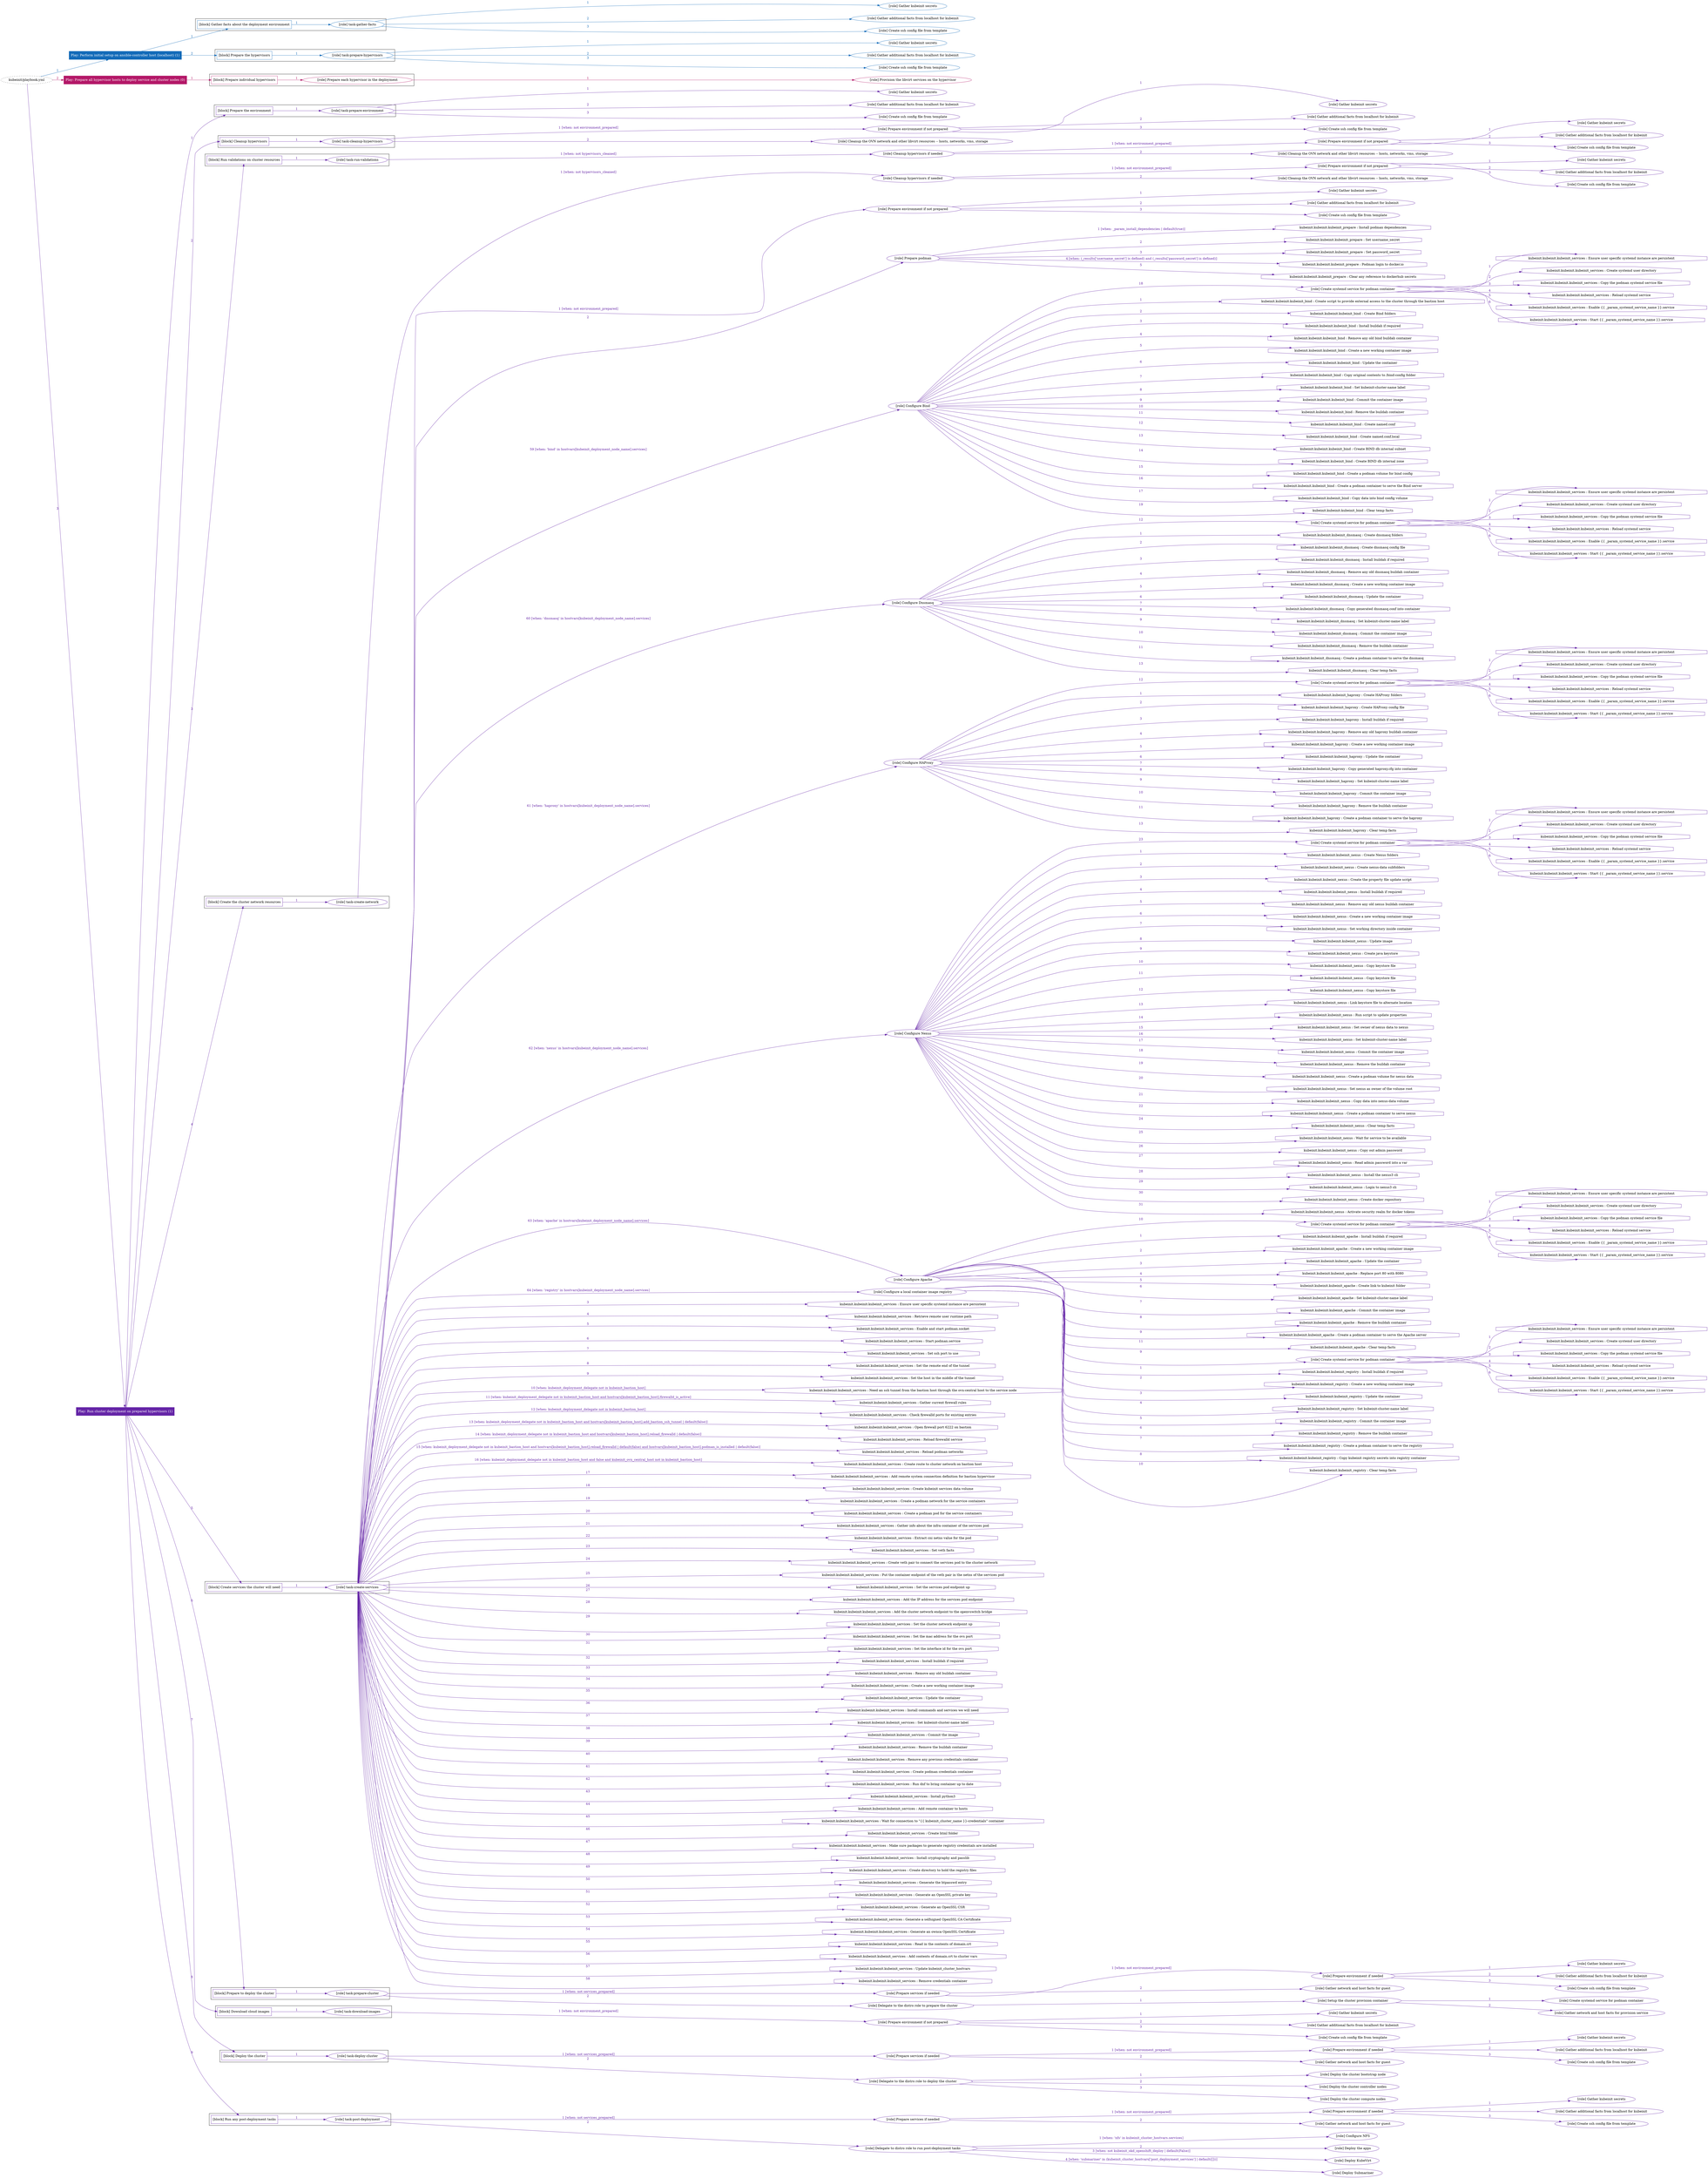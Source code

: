 digraph {
	graph [concentrate=true ordering=in rankdir=LR ratio=fill]
	edge [esep=5 sep=10]
	"kubeinit/playbook.yml" [id=root_node style=dotted]
	play_3c19579d [label="Play: Perform initial setup on ansible-controller host (localhost) (1)" color="#136bb9" fontcolor="#ffffff" id=play_3c19579d shape=box style=filled tooltip=localhost]
	"kubeinit/playbook.yml" -> play_3c19579d [label="1 " color="#136bb9" fontcolor="#136bb9" id=edge_aeacba70 labeltooltip="1 " tooltip="1 "]
	subgraph "Gather kubeinit secrets" {
		role_e3d48069 [label="[role] Gather kubeinit secrets" color="#136bb9" id=role_e3d48069 tooltip="Gather kubeinit secrets"]
	}
	subgraph "Gather additional facts from localhost for kubeinit" {
		role_a720c1a4 [label="[role] Gather additional facts from localhost for kubeinit" color="#136bb9" id=role_a720c1a4 tooltip="Gather additional facts from localhost for kubeinit"]
	}
	subgraph "Create ssh config file from template" {
		role_e9485b53 [label="[role] Create ssh config file from template" color="#136bb9" id=role_e9485b53 tooltip="Create ssh config file from template"]
	}
	subgraph "task-gather-facts" {
		role_044d7d58 [label="[role] task-gather-facts" color="#136bb9" id=role_044d7d58 tooltip="task-gather-facts"]
		role_044d7d58 -> role_e3d48069 [label="1 " color="#136bb9" fontcolor="#136bb9" id=edge_5783390f labeltooltip="1 " tooltip="1 "]
		role_044d7d58 -> role_a720c1a4 [label="2 " color="#136bb9" fontcolor="#136bb9" id=edge_0504ea4f labeltooltip="2 " tooltip="2 "]
		role_044d7d58 -> role_e9485b53 [label="3 " color="#136bb9" fontcolor="#136bb9" id=edge_5d99ce5d labeltooltip="3 " tooltip="3 "]
	}
	subgraph "Gather kubeinit secrets" {
		role_38db8bed [label="[role] Gather kubeinit secrets" color="#136bb9" id=role_38db8bed tooltip="Gather kubeinit secrets"]
	}
	subgraph "Gather additional facts from localhost for kubeinit" {
		role_60aeed51 [label="[role] Gather additional facts from localhost for kubeinit" color="#136bb9" id=role_60aeed51 tooltip="Gather additional facts from localhost for kubeinit"]
	}
	subgraph "Create ssh config file from template" {
		role_ce64eb7a [label="[role] Create ssh config file from template" color="#136bb9" id=role_ce64eb7a tooltip="Create ssh config file from template"]
	}
	subgraph "task-prepare-hypervisors" {
		role_c087c640 [label="[role] task-prepare-hypervisors" color="#136bb9" id=role_c087c640 tooltip="task-prepare-hypervisors"]
		role_c087c640 -> role_38db8bed [label="1 " color="#136bb9" fontcolor="#136bb9" id=edge_8cfa1f85 labeltooltip="1 " tooltip="1 "]
		role_c087c640 -> role_60aeed51 [label="2 " color="#136bb9" fontcolor="#136bb9" id=edge_a166e996 labeltooltip="2 " tooltip="2 "]
		role_c087c640 -> role_ce64eb7a [label="3 " color="#136bb9" fontcolor="#136bb9" id=edge_5b677bd9 labeltooltip="3 " tooltip="3 "]
	}
	subgraph "Play: Perform initial setup on ansible-controller host (localhost) (1)" {
		play_3c19579d -> block_f3f64991 [label=1 color="#136bb9" fontcolor="#136bb9" id=edge_d3bce00d labeltooltip=1 tooltip=1]
		subgraph cluster_block_f3f64991 {
			block_f3f64991 [label="[block] Gather facts about the deployment environment" color="#136bb9" id=block_f3f64991 labeltooltip="Gather facts about the deployment environment" shape=box tooltip="Gather facts about the deployment environment"]
			block_f3f64991 -> role_044d7d58 [label="1 " color="#136bb9" fontcolor="#136bb9" id=edge_e5a4b2e0 labeltooltip="1 " tooltip="1 "]
		}
		play_3c19579d -> block_2bd71c80 [label=2 color="#136bb9" fontcolor="#136bb9" id=edge_bef2f2b4 labeltooltip=2 tooltip=2]
		subgraph cluster_block_2bd71c80 {
			block_2bd71c80 [label="[block] Prepare the hypervisors" color="#136bb9" id=block_2bd71c80 labeltooltip="Prepare the hypervisors" shape=box tooltip="Prepare the hypervisors"]
			block_2bd71c80 -> role_c087c640 [label="1 " color="#136bb9" fontcolor="#136bb9" id=edge_00b3bf68 labeltooltip="1 " tooltip="1 "]
		}
	}
	play_95d69436 [label="Play: Prepare all hypervisor hosts to deploy service and cluster nodes (0)" color="#b41868" fontcolor="#ffffff" id=play_95d69436 shape=box style=filled tooltip="Play: Prepare all hypervisor hosts to deploy service and cluster nodes (0)"]
	"kubeinit/playbook.yml" -> play_95d69436 [label="2 " color="#b41868" fontcolor="#b41868" id=edge_eb65ed39 labeltooltip="2 " tooltip="2 "]
	subgraph "Provision the libvirt services on the hypervisor" {
		role_d9624901 [label="[role] Provision the libvirt services on the hypervisor" color="#b41868" id=role_d9624901 tooltip="Provision the libvirt services on the hypervisor"]
	}
	subgraph "Prepare each hypervisor in the deployment" {
		role_34ab4322 [label="[role] Prepare each hypervisor in the deployment" color="#b41868" id=role_34ab4322 tooltip="Prepare each hypervisor in the deployment"]
		role_34ab4322 -> role_d9624901 [label="1 " color="#b41868" fontcolor="#b41868" id=edge_03c8e513 labeltooltip="1 " tooltip="1 "]
	}
	subgraph "Play: Prepare all hypervisor hosts to deploy service and cluster nodes (0)" {
		play_95d69436 -> block_9c5e414b [label=1 color="#b41868" fontcolor="#b41868" id=edge_de356e4c labeltooltip=1 tooltip=1]
		subgraph cluster_block_9c5e414b {
			block_9c5e414b [label="[block] Prepare individual hypervisors" color="#b41868" id=block_9c5e414b labeltooltip="Prepare individual hypervisors" shape=box tooltip="Prepare individual hypervisors"]
			block_9c5e414b -> role_34ab4322 [label="1 " color="#b41868" fontcolor="#b41868" id=edge_88a9a740 labeltooltip="1 " tooltip="1 "]
		}
	}
	play_4fd22393 [label="Play: Run cluster deployment on prepared hypervisors (1)" color="#6525a7" fontcolor="#ffffff" id=play_4fd22393 shape=box style=filled tooltip=localhost]
	"kubeinit/playbook.yml" -> play_4fd22393 [label="3 " color="#6525a7" fontcolor="#6525a7" id=edge_59da4a18 labeltooltip="3 " tooltip="3 "]
	subgraph "Gather kubeinit secrets" {
		role_aea13531 [label="[role] Gather kubeinit secrets" color="#6525a7" id=role_aea13531 tooltip="Gather kubeinit secrets"]
	}
	subgraph "Gather additional facts from localhost for kubeinit" {
		role_c385eeba [label="[role] Gather additional facts from localhost for kubeinit" color="#6525a7" id=role_c385eeba tooltip="Gather additional facts from localhost for kubeinit"]
	}
	subgraph "Create ssh config file from template" {
		role_d49d40aa [label="[role] Create ssh config file from template" color="#6525a7" id=role_d49d40aa tooltip="Create ssh config file from template"]
	}
	subgraph "task-prepare-environment" {
		role_1d295cdc [label="[role] task-prepare-environment" color="#6525a7" id=role_1d295cdc tooltip="task-prepare-environment"]
		role_1d295cdc -> role_aea13531 [label="1 " color="#6525a7" fontcolor="#6525a7" id=edge_966592e7 labeltooltip="1 " tooltip="1 "]
		role_1d295cdc -> role_c385eeba [label="2 " color="#6525a7" fontcolor="#6525a7" id=edge_4a8665ff labeltooltip="2 " tooltip="2 "]
		role_1d295cdc -> role_d49d40aa [label="3 " color="#6525a7" fontcolor="#6525a7" id=edge_d1164f73 labeltooltip="3 " tooltip="3 "]
	}
	subgraph "Gather kubeinit secrets" {
		role_50a0f00c [label="[role] Gather kubeinit secrets" color="#6525a7" id=role_50a0f00c tooltip="Gather kubeinit secrets"]
	}
	subgraph "Gather additional facts from localhost for kubeinit" {
		role_1e79ce0e [label="[role] Gather additional facts from localhost for kubeinit" color="#6525a7" id=role_1e79ce0e tooltip="Gather additional facts from localhost for kubeinit"]
	}
	subgraph "Create ssh config file from template" {
		role_8b7ab4ad [label="[role] Create ssh config file from template" color="#6525a7" id=role_8b7ab4ad tooltip="Create ssh config file from template"]
	}
	subgraph "Prepare environment if not prepared" {
		role_5740e60a [label="[role] Prepare environment if not prepared" color="#6525a7" id=role_5740e60a tooltip="Prepare environment if not prepared"]
		role_5740e60a -> role_50a0f00c [label="1 " color="#6525a7" fontcolor="#6525a7" id=edge_63589ea3 labeltooltip="1 " tooltip="1 "]
		role_5740e60a -> role_1e79ce0e [label="2 " color="#6525a7" fontcolor="#6525a7" id=edge_c4a02e15 labeltooltip="2 " tooltip="2 "]
		role_5740e60a -> role_8b7ab4ad [label="3 " color="#6525a7" fontcolor="#6525a7" id=edge_81263ba4 labeltooltip="3 " tooltip="3 "]
	}
	subgraph "Cleanup the OVN network and other libvirt resources -- hosts, networks, vms, storage" {
		role_7daba07f [label="[role] Cleanup the OVN network and other libvirt resources -- hosts, networks, vms, storage" color="#6525a7" id=role_7daba07f tooltip="Cleanup the OVN network and other libvirt resources -- hosts, networks, vms, storage"]
	}
	subgraph "task-cleanup-hypervisors" {
		role_3cdaa323 [label="[role] task-cleanup-hypervisors" color="#6525a7" id=role_3cdaa323 tooltip="task-cleanup-hypervisors"]
		role_3cdaa323 -> role_5740e60a [label="1 [when: not environment_prepared]" color="#6525a7" fontcolor="#6525a7" id=edge_15fcf577 labeltooltip="1 [when: not environment_prepared]" tooltip="1 [when: not environment_prepared]"]
		role_3cdaa323 -> role_7daba07f [label="2 " color="#6525a7" fontcolor="#6525a7" id=edge_f91ff243 labeltooltip="2 " tooltip="2 "]
	}
	subgraph "Gather kubeinit secrets" {
		role_65a564d6 [label="[role] Gather kubeinit secrets" color="#6525a7" id=role_65a564d6 tooltip="Gather kubeinit secrets"]
	}
	subgraph "Gather additional facts from localhost for kubeinit" {
		role_926f91e8 [label="[role] Gather additional facts from localhost for kubeinit" color="#6525a7" id=role_926f91e8 tooltip="Gather additional facts from localhost for kubeinit"]
	}
	subgraph "Create ssh config file from template" {
		role_2eb346ce [label="[role] Create ssh config file from template" color="#6525a7" id=role_2eb346ce tooltip="Create ssh config file from template"]
	}
	subgraph "Prepare environment if not prepared" {
		role_99a1e665 [label="[role] Prepare environment if not prepared" color="#6525a7" id=role_99a1e665 tooltip="Prepare environment if not prepared"]
		role_99a1e665 -> role_65a564d6 [label="1 " color="#6525a7" fontcolor="#6525a7" id=edge_29971478 labeltooltip="1 " tooltip="1 "]
		role_99a1e665 -> role_926f91e8 [label="2 " color="#6525a7" fontcolor="#6525a7" id=edge_a88bf7bc labeltooltip="2 " tooltip="2 "]
		role_99a1e665 -> role_2eb346ce [label="3 " color="#6525a7" fontcolor="#6525a7" id=edge_acbea960 labeltooltip="3 " tooltip="3 "]
	}
	subgraph "Cleanup the OVN network and other libvirt resources -- hosts, networks, vms, storage" {
		role_ab0afda9 [label="[role] Cleanup the OVN network and other libvirt resources -- hosts, networks, vms, storage" color="#6525a7" id=role_ab0afda9 tooltip="Cleanup the OVN network and other libvirt resources -- hosts, networks, vms, storage"]
	}
	subgraph "Cleanup hypervisors if needed" {
		role_b9b82587 [label="[role] Cleanup hypervisors if needed" color="#6525a7" id=role_b9b82587 tooltip="Cleanup hypervisors if needed"]
		role_b9b82587 -> role_99a1e665 [label="1 [when: not environment_prepared]" color="#6525a7" fontcolor="#6525a7" id=edge_38fe62df labeltooltip="1 [when: not environment_prepared]" tooltip="1 [when: not environment_prepared]"]
		role_b9b82587 -> role_ab0afda9 [label="2 " color="#6525a7" fontcolor="#6525a7" id=edge_f452878f labeltooltip="2 " tooltip="2 "]
	}
	subgraph "task-run-validations" {
		role_26e2ce47 [label="[role] task-run-validations" color="#6525a7" id=role_26e2ce47 tooltip="task-run-validations"]
		role_26e2ce47 -> role_b9b82587 [label="1 [when: not hypervisors_cleaned]" color="#6525a7" fontcolor="#6525a7" id=edge_9fbcb486 labeltooltip="1 [when: not hypervisors_cleaned]" tooltip="1 [when: not hypervisors_cleaned]"]
	}
	subgraph "Gather kubeinit secrets" {
		role_0c4f1a84 [label="[role] Gather kubeinit secrets" color="#6525a7" id=role_0c4f1a84 tooltip="Gather kubeinit secrets"]
	}
	subgraph "Gather additional facts from localhost for kubeinit" {
		role_22578853 [label="[role] Gather additional facts from localhost for kubeinit" color="#6525a7" id=role_22578853 tooltip="Gather additional facts from localhost for kubeinit"]
	}
	subgraph "Create ssh config file from template" {
		role_17e5bfcc [label="[role] Create ssh config file from template" color="#6525a7" id=role_17e5bfcc tooltip="Create ssh config file from template"]
	}
	subgraph "Prepare environment if not prepared" {
		role_a868323a [label="[role] Prepare environment if not prepared" color="#6525a7" id=role_a868323a tooltip="Prepare environment if not prepared"]
		role_a868323a -> role_0c4f1a84 [label="1 " color="#6525a7" fontcolor="#6525a7" id=edge_ed9d5fc3 labeltooltip="1 " tooltip="1 "]
		role_a868323a -> role_22578853 [label="2 " color="#6525a7" fontcolor="#6525a7" id=edge_a5110d0f labeltooltip="2 " tooltip="2 "]
		role_a868323a -> role_17e5bfcc [label="3 " color="#6525a7" fontcolor="#6525a7" id=edge_781eb1a5 labeltooltip="3 " tooltip="3 "]
	}
	subgraph "Cleanup the OVN network and other libvirt resources -- hosts, networks, vms, storage" {
		role_eccaed8d [label="[role] Cleanup the OVN network and other libvirt resources -- hosts, networks, vms, storage" color="#6525a7" id=role_eccaed8d tooltip="Cleanup the OVN network and other libvirt resources -- hosts, networks, vms, storage"]
	}
	subgraph "Cleanup hypervisors if needed" {
		role_9b66761a [label="[role] Cleanup hypervisors if needed" color="#6525a7" id=role_9b66761a tooltip="Cleanup hypervisors if needed"]
		role_9b66761a -> role_a868323a [label="1 [when: not environment_prepared]" color="#6525a7" fontcolor="#6525a7" id=edge_d5eafe7c labeltooltip="1 [when: not environment_prepared]" tooltip="1 [when: not environment_prepared]"]
		role_9b66761a -> role_eccaed8d [label="2 " color="#6525a7" fontcolor="#6525a7" id=edge_262f98f5 labeltooltip="2 " tooltip="2 "]
	}
	subgraph "task-create-network" {
		role_b04d5741 [label="[role] task-create-network" color="#6525a7" id=role_b04d5741 tooltip="task-create-network"]
		role_b04d5741 -> role_9b66761a [label="1 [when: not hypervisors_cleaned]" color="#6525a7" fontcolor="#6525a7" id=edge_703190d6 labeltooltip="1 [when: not hypervisors_cleaned]" tooltip="1 [when: not hypervisors_cleaned]"]
	}
	subgraph "Gather kubeinit secrets" {
		role_daa70d9b [label="[role] Gather kubeinit secrets" color="#6525a7" id=role_daa70d9b tooltip="Gather kubeinit secrets"]
	}
	subgraph "Gather additional facts from localhost for kubeinit" {
		role_a1420b41 [label="[role] Gather additional facts from localhost for kubeinit" color="#6525a7" id=role_a1420b41 tooltip="Gather additional facts from localhost for kubeinit"]
	}
	subgraph "Create ssh config file from template" {
		role_af702f40 [label="[role] Create ssh config file from template" color="#6525a7" id=role_af702f40 tooltip="Create ssh config file from template"]
	}
	subgraph "Prepare environment if not prepared" {
		role_c15c8850 [label="[role] Prepare environment if not prepared" color="#6525a7" id=role_c15c8850 tooltip="Prepare environment if not prepared"]
		role_c15c8850 -> role_daa70d9b [label="1 " color="#6525a7" fontcolor="#6525a7" id=edge_32f8013e labeltooltip="1 " tooltip="1 "]
		role_c15c8850 -> role_a1420b41 [label="2 " color="#6525a7" fontcolor="#6525a7" id=edge_46dacdc9 labeltooltip="2 " tooltip="2 "]
		role_c15c8850 -> role_af702f40 [label="3 " color="#6525a7" fontcolor="#6525a7" id=edge_c9b18803 labeltooltip="3 " tooltip="3 "]
	}
	subgraph "Prepare podman" {
		role_52bcbed4 [label="[role] Prepare podman" color="#6525a7" id=role_52bcbed4 tooltip="Prepare podman"]
		task_0409a29b [label="kubeinit.kubeinit.kubeinit_prepare : Install podman dependencies" color="#6525a7" id=task_0409a29b shape=octagon tooltip="kubeinit.kubeinit.kubeinit_prepare : Install podman dependencies"]
		role_52bcbed4 -> task_0409a29b [label="1 [when: _param_install_dependencies | default(true)]" color="#6525a7" fontcolor="#6525a7" id=edge_aa2a97c9 labeltooltip="1 [when: _param_install_dependencies | default(true)]" tooltip="1 [when: _param_install_dependencies | default(true)]"]
		task_095c0ff6 [label="kubeinit.kubeinit.kubeinit_prepare : Set username_secret" color="#6525a7" id=task_095c0ff6 shape=octagon tooltip="kubeinit.kubeinit.kubeinit_prepare : Set username_secret"]
		role_52bcbed4 -> task_095c0ff6 [label="2 " color="#6525a7" fontcolor="#6525a7" id=edge_2fb4d2bc labeltooltip="2 " tooltip="2 "]
		task_5404f934 [label="kubeinit.kubeinit.kubeinit_prepare : Set password_secret" color="#6525a7" id=task_5404f934 shape=octagon tooltip="kubeinit.kubeinit.kubeinit_prepare : Set password_secret"]
		role_52bcbed4 -> task_5404f934 [label="3 " color="#6525a7" fontcolor="#6525a7" id=edge_47ee0356 labeltooltip="3 " tooltip="3 "]
		task_ce1e9474 [label="kubeinit.kubeinit.kubeinit_prepare : Podman login to docker.io" color="#6525a7" id=task_ce1e9474 shape=octagon tooltip="kubeinit.kubeinit.kubeinit_prepare : Podman login to docker.io"]
		role_52bcbed4 -> task_ce1e9474 [label="4 [when: (_results['username_secret'] is defined) and (_results['password_secret'] is defined)]" color="#6525a7" fontcolor="#6525a7" id=edge_98c0a8cd labeltooltip="4 [when: (_results['username_secret'] is defined) and (_results['password_secret'] is defined)]" tooltip="4 [when: (_results['username_secret'] is defined) and (_results['password_secret'] is defined)]"]
		task_29509486 [label="kubeinit.kubeinit.kubeinit_prepare : Clear any reference to dockerhub secrets" color="#6525a7" id=task_29509486 shape=octagon tooltip="kubeinit.kubeinit.kubeinit_prepare : Clear any reference to dockerhub secrets"]
		role_52bcbed4 -> task_29509486 [label="5 " color="#6525a7" fontcolor="#6525a7" id=edge_0ebb63a8 labeltooltip="5 " tooltip="5 "]
	}
	subgraph "Create systemd service for podman container" {
		role_6a35b6c5 [label="[role] Create systemd service for podman container" color="#6525a7" id=role_6a35b6c5 tooltip="Create systemd service for podman container"]
		task_4a7f302d [label="kubeinit.kubeinit.kubeinit_services : Ensure user specific systemd instance are persistent" color="#6525a7" id=task_4a7f302d shape=octagon tooltip="kubeinit.kubeinit.kubeinit_services : Ensure user specific systemd instance are persistent"]
		role_6a35b6c5 -> task_4a7f302d [label="1 " color="#6525a7" fontcolor="#6525a7" id=edge_d2159aa8 labeltooltip="1 " tooltip="1 "]
		task_6e9866a8 [label="kubeinit.kubeinit.kubeinit_services : Create systemd user directory" color="#6525a7" id=task_6e9866a8 shape=octagon tooltip="kubeinit.kubeinit.kubeinit_services : Create systemd user directory"]
		role_6a35b6c5 -> task_6e9866a8 [label="2 " color="#6525a7" fontcolor="#6525a7" id=edge_75d8a817 labeltooltip="2 " tooltip="2 "]
		task_e4061866 [label="kubeinit.kubeinit.kubeinit_services : Copy the podman systemd service file" color="#6525a7" id=task_e4061866 shape=octagon tooltip="kubeinit.kubeinit.kubeinit_services : Copy the podman systemd service file"]
		role_6a35b6c5 -> task_e4061866 [label="3 " color="#6525a7" fontcolor="#6525a7" id=edge_45c2624b labeltooltip="3 " tooltip="3 "]
		task_7035c894 [label="kubeinit.kubeinit.kubeinit_services : Reload systemd service" color="#6525a7" id=task_7035c894 shape=octagon tooltip="kubeinit.kubeinit.kubeinit_services : Reload systemd service"]
		role_6a35b6c5 -> task_7035c894 [label="4 " color="#6525a7" fontcolor="#6525a7" id=edge_8338991a labeltooltip="4 " tooltip="4 "]
		task_f5feece4 [label="kubeinit.kubeinit.kubeinit_services : Enable {{ _param_systemd_service_name }}.service" color="#6525a7" id=task_f5feece4 shape=octagon tooltip="kubeinit.kubeinit.kubeinit_services : Enable {{ _param_systemd_service_name }}.service"]
		role_6a35b6c5 -> task_f5feece4 [label="5 " color="#6525a7" fontcolor="#6525a7" id=edge_d453e1eb labeltooltip="5 " tooltip="5 "]
		task_27c86320 [label="kubeinit.kubeinit.kubeinit_services : Start {{ _param_systemd_service_name }}.service" color="#6525a7" id=task_27c86320 shape=octagon tooltip="kubeinit.kubeinit.kubeinit_services : Start {{ _param_systemd_service_name }}.service"]
		role_6a35b6c5 -> task_27c86320 [label="6 " color="#6525a7" fontcolor="#6525a7" id=edge_f11a10c0 labeltooltip="6 " tooltip="6 "]
	}
	subgraph "Configure Bind" {
		role_f805265c [label="[role] Configure Bind" color="#6525a7" id=role_f805265c tooltip="Configure Bind"]
		task_c8ee3295 [label="kubeinit.kubeinit.kubeinit_bind : Create script to provide external access to the cluster through the bastion host" color="#6525a7" id=task_c8ee3295 shape=octagon tooltip="kubeinit.kubeinit.kubeinit_bind : Create script to provide external access to the cluster through the bastion host"]
		role_f805265c -> task_c8ee3295 [label="1 " color="#6525a7" fontcolor="#6525a7" id=edge_bf9ea7ae labeltooltip="1 " tooltip="1 "]
		task_1cb5a35a [label="kubeinit.kubeinit.kubeinit_bind : Create Bind folders" color="#6525a7" id=task_1cb5a35a shape=octagon tooltip="kubeinit.kubeinit.kubeinit_bind : Create Bind folders"]
		role_f805265c -> task_1cb5a35a [label="2 " color="#6525a7" fontcolor="#6525a7" id=edge_72887376 labeltooltip="2 " tooltip="2 "]
		task_4842fed8 [label="kubeinit.kubeinit.kubeinit_bind : Install buildah if required" color="#6525a7" id=task_4842fed8 shape=octagon tooltip="kubeinit.kubeinit.kubeinit_bind : Install buildah if required"]
		role_f805265c -> task_4842fed8 [label="3 " color="#6525a7" fontcolor="#6525a7" id=edge_b4caed23 labeltooltip="3 " tooltip="3 "]
		task_dee826fe [label="kubeinit.kubeinit.kubeinit_bind : Remove any old bind buildah container" color="#6525a7" id=task_dee826fe shape=octagon tooltip="kubeinit.kubeinit.kubeinit_bind : Remove any old bind buildah container"]
		role_f805265c -> task_dee826fe [label="4 " color="#6525a7" fontcolor="#6525a7" id=edge_cee3dcf9 labeltooltip="4 " tooltip="4 "]
		task_3f334e83 [label="kubeinit.kubeinit.kubeinit_bind : Create a new working container image" color="#6525a7" id=task_3f334e83 shape=octagon tooltip="kubeinit.kubeinit.kubeinit_bind : Create a new working container image"]
		role_f805265c -> task_3f334e83 [label="5 " color="#6525a7" fontcolor="#6525a7" id=edge_c535d014 labeltooltip="5 " tooltip="5 "]
		task_e2a9bbd0 [label="kubeinit.kubeinit.kubeinit_bind : Update the container" color="#6525a7" id=task_e2a9bbd0 shape=octagon tooltip="kubeinit.kubeinit.kubeinit_bind : Update the container"]
		role_f805265c -> task_e2a9bbd0 [label="6 " color="#6525a7" fontcolor="#6525a7" id=edge_4f004422 labeltooltip="6 " tooltip="6 "]
		task_2603d77e [label="kubeinit.kubeinit.kubeinit_bind : Copy original contents to /bind-config folder" color="#6525a7" id=task_2603d77e shape=octagon tooltip="kubeinit.kubeinit.kubeinit_bind : Copy original contents to /bind-config folder"]
		role_f805265c -> task_2603d77e [label="7 " color="#6525a7" fontcolor="#6525a7" id=edge_5336be57 labeltooltip="7 " tooltip="7 "]
		task_9bbdf6ec [label="kubeinit.kubeinit.kubeinit_bind : Set kubeinit-cluster-name label" color="#6525a7" id=task_9bbdf6ec shape=octagon tooltip="kubeinit.kubeinit.kubeinit_bind : Set kubeinit-cluster-name label"]
		role_f805265c -> task_9bbdf6ec [label="8 " color="#6525a7" fontcolor="#6525a7" id=edge_f40242f6 labeltooltip="8 " tooltip="8 "]
		task_dc1ab470 [label="kubeinit.kubeinit.kubeinit_bind : Commit the container image" color="#6525a7" id=task_dc1ab470 shape=octagon tooltip="kubeinit.kubeinit.kubeinit_bind : Commit the container image"]
		role_f805265c -> task_dc1ab470 [label="9 " color="#6525a7" fontcolor="#6525a7" id=edge_273b3cc4 labeltooltip="9 " tooltip="9 "]
		task_7d19bb89 [label="kubeinit.kubeinit.kubeinit_bind : Remove the buildah container" color="#6525a7" id=task_7d19bb89 shape=octagon tooltip="kubeinit.kubeinit.kubeinit_bind : Remove the buildah container"]
		role_f805265c -> task_7d19bb89 [label="10 " color="#6525a7" fontcolor="#6525a7" id=edge_38a8a1b7 labeltooltip="10 " tooltip="10 "]
		task_d64def10 [label="kubeinit.kubeinit.kubeinit_bind : Create named.conf" color="#6525a7" id=task_d64def10 shape=octagon tooltip="kubeinit.kubeinit.kubeinit_bind : Create named.conf"]
		role_f805265c -> task_d64def10 [label="11 " color="#6525a7" fontcolor="#6525a7" id=edge_a1ed2e34 labeltooltip="11 " tooltip="11 "]
		task_32674041 [label="kubeinit.kubeinit.kubeinit_bind : Create named.conf.local" color="#6525a7" id=task_32674041 shape=octagon tooltip="kubeinit.kubeinit.kubeinit_bind : Create named.conf.local"]
		role_f805265c -> task_32674041 [label="12 " color="#6525a7" fontcolor="#6525a7" id=edge_acaa462c labeltooltip="12 " tooltip="12 "]
		task_76dc4434 [label="kubeinit.kubeinit.kubeinit_bind : Create BIND db internal subnet" color="#6525a7" id=task_76dc4434 shape=octagon tooltip="kubeinit.kubeinit.kubeinit_bind : Create BIND db internal subnet"]
		role_f805265c -> task_76dc4434 [label="13 " color="#6525a7" fontcolor="#6525a7" id=edge_aa42c0ff labeltooltip="13 " tooltip="13 "]
		task_e38ba854 [label="kubeinit.kubeinit.kubeinit_bind : Create BIND db internal zone" color="#6525a7" id=task_e38ba854 shape=octagon tooltip="kubeinit.kubeinit.kubeinit_bind : Create BIND db internal zone"]
		role_f805265c -> task_e38ba854 [label="14 " color="#6525a7" fontcolor="#6525a7" id=edge_51030e71 labeltooltip="14 " tooltip="14 "]
		task_38110bb0 [label="kubeinit.kubeinit.kubeinit_bind : Create a podman volume for bind config" color="#6525a7" id=task_38110bb0 shape=octagon tooltip="kubeinit.kubeinit.kubeinit_bind : Create a podman volume for bind config"]
		role_f805265c -> task_38110bb0 [label="15 " color="#6525a7" fontcolor="#6525a7" id=edge_7b9bdb26 labeltooltip="15 " tooltip="15 "]
		task_67e5e260 [label="kubeinit.kubeinit.kubeinit_bind : Create a podman container to serve the Bind server" color="#6525a7" id=task_67e5e260 shape=octagon tooltip="kubeinit.kubeinit.kubeinit_bind : Create a podman container to serve the Bind server"]
		role_f805265c -> task_67e5e260 [label="16 " color="#6525a7" fontcolor="#6525a7" id=edge_0f2c1766 labeltooltip="16 " tooltip="16 "]
		task_782f03cb [label="kubeinit.kubeinit.kubeinit_bind : Copy data into bind config volume" color="#6525a7" id=task_782f03cb shape=octagon tooltip="kubeinit.kubeinit.kubeinit_bind : Copy data into bind config volume"]
		role_f805265c -> task_782f03cb [label="17 " color="#6525a7" fontcolor="#6525a7" id=edge_af78ab22 labeltooltip="17 " tooltip="17 "]
		role_f805265c -> role_6a35b6c5 [label="18 " color="#6525a7" fontcolor="#6525a7" id=edge_46cf8e05 labeltooltip="18 " tooltip="18 "]
		task_20483209 [label="kubeinit.kubeinit.kubeinit_bind : Clear temp facts" color="#6525a7" id=task_20483209 shape=octagon tooltip="kubeinit.kubeinit.kubeinit_bind : Clear temp facts"]
		role_f805265c -> task_20483209 [label="19 " color="#6525a7" fontcolor="#6525a7" id=edge_7fa8fbe5 labeltooltip="19 " tooltip="19 "]
	}
	subgraph "Create systemd service for podman container" {
		role_32f2ba7d [label="[role] Create systemd service for podman container" color="#6525a7" id=role_32f2ba7d tooltip="Create systemd service for podman container"]
		task_5bf1884d [label="kubeinit.kubeinit.kubeinit_services : Ensure user specific systemd instance are persistent" color="#6525a7" id=task_5bf1884d shape=octagon tooltip="kubeinit.kubeinit.kubeinit_services : Ensure user specific systemd instance are persistent"]
		role_32f2ba7d -> task_5bf1884d [label="1 " color="#6525a7" fontcolor="#6525a7" id=edge_b7568157 labeltooltip="1 " tooltip="1 "]
		task_748fba7a [label="kubeinit.kubeinit.kubeinit_services : Create systemd user directory" color="#6525a7" id=task_748fba7a shape=octagon tooltip="kubeinit.kubeinit.kubeinit_services : Create systemd user directory"]
		role_32f2ba7d -> task_748fba7a [label="2 " color="#6525a7" fontcolor="#6525a7" id=edge_3883e0d9 labeltooltip="2 " tooltip="2 "]
		task_eae07309 [label="kubeinit.kubeinit.kubeinit_services : Copy the podman systemd service file" color="#6525a7" id=task_eae07309 shape=octagon tooltip="kubeinit.kubeinit.kubeinit_services : Copy the podman systemd service file"]
		role_32f2ba7d -> task_eae07309 [label="3 " color="#6525a7" fontcolor="#6525a7" id=edge_43c94062 labeltooltip="3 " tooltip="3 "]
		task_68432043 [label="kubeinit.kubeinit.kubeinit_services : Reload systemd service" color="#6525a7" id=task_68432043 shape=octagon tooltip="kubeinit.kubeinit.kubeinit_services : Reload systemd service"]
		role_32f2ba7d -> task_68432043 [label="4 " color="#6525a7" fontcolor="#6525a7" id=edge_7aec9286 labeltooltip="4 " tooltip="4 "]
		task_af9e931c [label="kubeinit.kubeinit.kubeinit_services : Enable {{ _param_systemd_service_name }}.service" color="#6525a7" id=task_af9e931c shape=octagon tooltip="kubeinit.kubeinit.kubeinit_services : Enable {{ _param_systemd_service_name }}.service"]
		role_32f2ba7d -> task_af9e931c [label="5 " color="#6525a7" fontcolor="#6525a7" id=edge_3601ebf9 labeltooltip="5 " tooltip="5 "]
		task_fbb64afa [label="kubeinit.kubeinit.kubeinit_services : Start {{ _param_systemd_service_name }}.service" color="#6525a7" id=task_fbb64afa shape=octagon tooltip="kubeinit.kubeinit.kubeinit_services : Start {{ _param_systemd_service_name }}.service"]
		role_32f2ba7d -> task_fbb64afa [label="6 " color="#6525a7" fontcolor="#6525a7" id=edge_32e63e6f labeltooltip="6 " tooltip="6 "]
	}
	subgraph "Configure Dnsmasq" {
		role_2a83ee71 [label="[role] Configure Dnsmasq" color="#6525a7" id=role_2a83ee71 tooltip="Configure Dnsmasq"]
		task_f62b921f [label="kubeinit.kubeinit.kubeinit_dnsmasq : Create dnsmasq folders" color="#6525a7" id=task_f62b921f shape=octagon tooltip="kubeinit.kubeinit.kubeinit_dnsmasq : Create dnsmasq folders"]
		role_2a83ee71 -> task_f62b921f [label="1 " color="#6525a7" fontcolor="#6525a7" id=edge_3d82d594 labeltooltip="1 " tooltip="1 "]
		task_cf296adb [label="kubeinit.kubeinit.kubeinit_dnsmasq : Create dnsmasq config file" color="#6525a7" id=task_cf296adb shape=octagon tooltip="kubeinit.kubeinit.kubeinit_dnsmasq : Create dnsmasq config file"]
		role_2a83ee71 -> task_cf296adb [label="2 " color="#6525a7" fontcolor="#6525a7" id=edge_0a3b16b0 labeltooltip="2 " tooltip="2 "]
		task_30eee212 [label="kubeinit.kubeinit.kubeinit_dnsmasq : Install buildah if required" color="#6525a7" id=task_30eee212 shape=octagon tooltip="kubeinit.kubeinit.kubeinit_dnsmasq : Install buildah if required"]
		role_2a83ee71 -> task_30eee212 [label="3 " color="#6525a7" fontcolor="#6525a7" id=edge_902d078c labeltooltip="3 " tooltip="3 "]
		task_ad60f91e [label="kubeinit.kubeinit.kubeinit_dnsmasq : Remove any old dnsmasq buildah container" color="#6525a7" id=task_ad60f91e shape=octagon tooltip="kubeinit.kubeinit.kubeinit_dnsmasq : Remove any old dnsmasq buildah container"]
		role_2a83ee71 -> task_ad60f91e [label="4 " color="#6525a7" fontcolor="#6525a7" id=edge_0a12b916 labeltooltip="4 " tooltip="4 "]
		task_a8cbffe6 [label="kubeinit.kubeinit.kubeinit_dnsmasq : Create a new working container image" color="#6525a7" id=task_a8cbffe6 shape=octagon tooltip="kubeinit.kubeinit.kubeinit_dnsmasq : Create a new working container image"]
		role_2a83ee71 -> task_a8cbffe6 [label="5 " color="#6525a7" fontcolor="#6525a7" id=edge_c84ec251 labeltooltip="5 " tooltip="5 "]
		task_a8d3f0b1 [label="kubeinit.kubeinit.kubeinit_dnsmasq : Update the container" color="#6525a7" id=task_a8d3f0b1 shape=octagon tooltip="kubeinit.kubeinit.kubeinit_dnsmasq : Update the container"]
		role_2a83ee71 -> task_a8d3f0b1 [label="6 " color="#6525a7" fontcolor="#6525a7" id=edge_0d032939 labeltooltip="6 " tooltip="6 "]
		task_3dda516c [label="kubeinit.kubeinit.kubeinit_dnsmasq : Copy generated dnsmasq.conf into container" color="#6525a7" id=task_3dda516c shape=octagon tooltip="kubeinit.kubeinit.kubeinit_dnsmasq : Copy generated dnsmasq.conf into container"]
		role_2a83ee71 -> task_3dda516c [label="7 " color="#6525a7" fontcolor="#6525a7" id=edge_4c232f0a labeltooltip="7 " tooltip="7 "]
		task_5ab73459 [label="kubeinit.kubeinit.kubeinit_dnsmasq : Set kubeinit-cluster-name label" color="#6525a7" id=task_5ab73459 shape=octagon tooltip="kubeinit.kubeinit.kubeinit_dnsmasq : Set kubeinit-cluster-name label"]
		role_2a83ee71 -> task_5ab73459 [label="8 " color="#6525a7" fontcolor="#6525a7" id=edge_611f7b43 labeltooltip="8 " tooltip="8 "]
		task_2c142c23 [label="kubeinit.kubeinit.kubeinit_dnsmasq : Commit the container image" color="#6525a7" id=task_2c142c23 shape=octagon tooltip="kubeinit.kubeinit.kubeinit_dnsmasq : Commit the container image"]
		role_2a83ee71 -> task_2c142c23 [label="9 " color="#6525a7" fontcolor="#6525a7" id=edge_8ad2c514 labeltooltip="9 " tooltip="9 "]
		task_925cb13c [label="kubeinit.kubeinit.kubeinit_dnsmasq : Remove the buildah container" color="#6525a7" id=task_925cb13c shape=octagon tooltip="kubeinit.kubeinit.kubeinit_dnsmasq : Remove the buildah container"]
		role_2a83ee71 -> task_925cb13c [label="10 " color="#6525a7" fontcolor="#6525a7" id=edge_1d9c1f4b labeltooltip="10 " tooltip="10 "]
		task_f4554a3e [label="kubeinit.kubeinit.kubeinit_dnsmasq : Create a podman container to serve the dnsmasq" color="#6525a7" id=task_f4554a3e shape=octagon tooltip="kubeinit.kubeinit.kubeinit_dnsmasq : Create a podman container to serve the dnsmasq"]
		role_2a83ee71 -> task_f4554a3e [label="11 " color="#6525a7" fontcolor="#6525a7" id=edge_6442d85d labeltooltip="11 " tooltip="11 "]
		role_2a83ee71 -> role_32f2ba7d [label="12 " color="#6525a7" fontcolor="#6525a7" id=edge_a74553b1 labeltooltip="12 " tooltip="12 "]
		task_05b328ab [label="kubeinit.kubeinit.kubeinit_dnsmasq : Clear temp facts" color="#6525a7" id=task_05b328ab shape=octagon tooltip="kubeinit.kubeinit.kubeinit_dnsmasq : Clear temp facts"]
		role_2a83ee71 -> task_05b328ab [label="13 " color="#6525a7" fontcolor="#6525a7" id=edge_b6f5fe81 labeltooltip="13 " tooltip="13 "]
	}
	subgraph "Create systemd service for podman container" {
		role_998da720 [label="[role] Create systemd service for podman container" color="#6525a7" id=role_998da720 tooltip="Create systemd service for podman container"]
		task_b41fa6e6 [label="kubeinit.kubeinit.kubeinit_services : Ensure user specific systemd instance are persistent" color="#6525a7" id=task_b41fa6e6 shape=octagon tooltip="kubeinit.kubeinit.kubeinit_services : Ensure user specific systemd instance are persistent"]
		role_998da720 -> task_b41fa6e6 [label="1 " color="#6525a7" fontcolor="#6525a7" id=edge_9f761fc3 labeltooltip="1 " tooltip="1 "]
		task_d821eaba [label="kubeinit.kubeinit.kubeinit_services : Create systemd user directory" color="#6525a7" id=task_d821eaba shape=octagon tooltip="kubeinit.kubeinit.kubeinit_services : Create systemd user directory"]
		role_998da720 -> task_d821eaba [label="2 " color="#6525a7" fontcolor="#6525a7" id=edge_74befe3f labeltooltip="2 " tooltip="2 "]
		task_5c288dfd [label="kubeinit.kubeinit.kubeinit_services : Copy the podman systemd service file" color="#6525a7" id=task_5c288dfd shape=octagon tooltip="kubeinit.kubeinit.kubeinit_services : Copy the podman systemd service file"]
		role_998da720 -> task_5c288dfd [label="3 " color="#6525a7" fontcolor="#6525a7" id=edge_6bf3520e labeltooltip="3 " tooltip="3 "]
		task_51ced3f5 [label="kubeinit.kubeinit.kubeinit_services : Reload systemd service" color="#6525a7" id=task_51ced3f5 shape=octagon tooltip="kubeinit.kubeinit.kubeinit_services : Reload systemd service"]
		role_998da720 -> task_51ced3f5 [label="4 " color="#6525a7" fontcolor="#6525a7" id=edge_0ee44478 labeltooltip="4 " tooltip="4 "]
		task_c76ae11e [label="kubeinit.kubeinit.kubeinit_services : Enable {{ _param_systemd_service_name }}.service" color="#6525a7" id=task_c76ae11e shape=octagon tooltip="kubeinit.kubeinit.kubeinit_services : Enable {{ _param_systemd_service_name }}.service"]
		role_998da720 -> task_c76ae11e [label="5 " color="#6525a7" fontcolor="#6525a7" id=edge_16d68093 labeltooltip="5 " tooltip="5 "]
		task_f4dfc6c0 [label="kubeinit.kubeinit.kubeinit_services : Start {{ _param_systemd_service_name }}.service" color="#6525a7" id=task_f4dfc6c0 shape=octagon tooltip="kubeinit.kubeinit.kubeinit_services : Start {{ _param_systemd_service_name }}.service"]
		role_998da720 -> task_f4dfc6c0 [label="6 " color="#6525a7" fontcolor="#6525a7" id=edge_bf7f1b54 labeltooltip="6 " tooltip="6 "]
	}
	subgraph "Configure HAProxy" {
		role_843f8197 [label="[role] Configure HAProxy" color="#6525a7" id=role_843f8197 tooltip="Configure HAProxy"]
		task_dde856fb [label="kubeinit.kubeinit.kubeinit_haproxy : Create HAProxy folders" color="#6525a7" id=task_dde856fb shape=octagon tooltip="kubeinit.kubeinit.kubeinit_haproxy : Create HAProxy folders"]
		role_843f8197 -> task_dde856fb [label="1 " color="#6525a7" fontcolor="#6525a7" id=edge_abb92dd7 labeltooltip="1 " tooltip="1 "]
		task_dc4b5b00 [label="kubeinit.kubeinit.kubeinit_haproxy : Create HAProxy config file" color="#6525a7" id=task_dc4b5b00 shape=octagon tooltip="kubeinit.kubeinit.kubeinit_haproxy : Create HAProxy config file"]
		role_843f8197 -> task_dc4b5b00 [label="2 " color="#6525a7" fontcolor="#6525a7" id=edge_42bd5fb4 labeltooltip="2 " tooltip="2 "]
		task_09c049d7 [label="kubeinit.kubeinit.kubeinit_haproxy : Install buildah if required" color="#6525a7" id=task_09c049d7 shape=octagon tooltip="kubeinit.kubeinit.kubeinit_haproxy : Install buildah if required"]
		role_843f8197 -> task_09c049d7 [label="3 " color="#6525a7" fontcolor="#6525a7" id=edge_1af57d05 labeltooltip="3 " tooltip="3 "]
		task_ef340d1e [label="kubeinit.kubeinit.kubeinit_haproxy : Remove any old haproxy buildah container" color="#6525a7" id=task_ef340d1e shape=octagon tooltip="kubeinit.kubeinit.kubeinit_haproxy : Remove any old haproxy buildah container"]
		role_843f8197 -> task_ef340d1e [label="4 " color="#6525a7" fontcolor="#6525a7" id=edge_26d8a30a labeltooltip="4 " tooltip="4 "]
		task_9268d579 [label="kubeinit.kubeinit.kubeinit_haproxy : Create a new working container image" color="#6525a7" id=task_9268d579 shape=octagon tooltip="kubeinit.kubeinit.kubeinit_haproxy : Create a new working container image"]
		role_843f8197 -> task_9268d579 [label="5 " color="#6525a7" fontcolor="#6525a7" id=edge_e5d96cfd labeltooltip="5 " tooltip="5 "]
		task_cdaac9b8 [label="kubeinit.kubeinit.kubeinit_haproxy : Update the container" color="#6525a7" id=task_cdaac9b8 shape=octagon tooltip="kubeinit.kubeinit.kubeinit_haproxy : Update the container"]
		role_843f8197 -> task_cdaac9b8 [label="6 " color="#6525a7" fontcolor="#6525a7" id=edge_c180bbd1 labeltooltip="6 " tooltip="6 "]
		task_a4657826 [label="kubeinit.kubeinit.kubeinit_haproxy : Copy generated haproxy.cfg into container" color="#6525a7" id=task_a4657826 shape=octagon tooltip="kubeinit.kubeinit.kubeinit_haproxy : Copy generated haproxy.cfg into container"]
		role_843f8197 -> task_a4657826 [label="7 " color="#6525a7" fontcolor="#6525a7" id=edge_aad41738 labeltooltip="7 " tooltip="7 "]
		task_fe68ccdc [label="kubeinit.kubeinit.kubeinit_haproxy : Set kubeinit-cluster-name label" color="#6525a7" id=task_fe68ccdc shape=octagon tooltip="kubeinit.kubeinit.kubeinit_haproxy : Set kubeinit-cluster-name label"]
		role_843f8197 -> task_fe68ccdc [label="8 " color="#6525a7" fontcolor="#6525a7" id=edge_7970c037 labeltooltip="8 " tooltip="8 "]
		task_8f03f655 [label="kubeinit.kubeinit.kubeinit_haproxy : Commit the container image" color="#6525a7" id=task_8f03f655 shape=octagon tooltip="kubeinit.kubeinit.kubeinit_haproxy : Commit the container image"]
		role_843f8197 -> task_8f03f655 [label="9 " color="#6525a7" fontcolor="#6525a7" id=edge_1d75a7ee labeltooltip="9 " tooltip="9 "]
		task_78bd4586 [label="kubeinit.kubeinit.kubeinit_haproxy : Remove the buildah container" color="#6525a7" id=task_78bd4586 shape=octagon tooltip="kubeinit.kubeinit.kubeinit_haproxy : Remove the buildah container"]
		role_843f8197 -> task_78bd4586 [label="10 " color="#6525a7" fontcolor="#6525a7" id=edge_56ccb4c1 labeltooltip="10 " tooltip="10 "]
		task_6e461d6a [label="kubeinit.kubeinit.kubeinit_haproxy : Create a podman container to serve the haproxy" color="#6525a7" id=task_6e461d6a shape=octagon tooltip="kubeinit.kubeinit.kubeinit_haproxy : Create a podman container to serve the haproxy"]
		role_843f8197 -> task_6e461d6a [label="11 " color="#6525a7" fontcolor="#6525a7" id=edge_06173c15 labeltooltip="11 " tooltip="11 "]
		role_843f8197 -> role_998da720 [label="12 " color="#6525a7" fontcolor="#6525a7" id=edge_d474693f labeltooltip="12 " tooltip="12 "]
		task_cdb9f34e [label="kubeinit.kubeinit.kubeinit_haproxy : Clear temp facts" color="#6525a7" id=task_cdb9f34e shape=octagon tooltip="kubeinit.kubeinit.kubeinit_haproxy : Clear temp facts"]
		role_843f8197 -> task_cdb9f34e [label="13 " color="#6525a7" fontcolor="#6525a7" id=edge_164254ad labeltooltip="13 " tooltip="13 "]
	}
	subgraph "Create systemd service for podman container" {
		role_086e88be [label="[role] Create systemd service for podman container" color="#6525a7" id=role_086e88be tooltip="Create systemd service for podman container"]
		task_ebdce209 [label="kubeinit.kubeinit.kubeinit_services : Ensure user specific systemd instance are persistent" color="#6525a7" id=task_ebdce209 shape=octagon tooltip="kubeinit.kubeinit.kubeinit_services : Ensure user specific systemd instance are persistent"]
		role_086e88be -> task_ebdce209 [label="1 " color="#6525a7" fontcolor="#6525a7" id=edge_6c1bbca7 labeltooltip="1 " tooltip="1 "]
		task_45a4a6a6 [label="kubeinit.kubeinit.kubeinit_services : Create systemd user directory" color="#6525a7" id=task_45a4a6a6 shape=octagon tooltip="kubeinit.kubeinit.kubeinit_services : Create systemd user directory"]
		role_086e88be -> task_45a4a6a6 [label="2 " color="#6525a7" fontcolor="#6525a7" id=edge_346cc786 labeltooltip="2 " tooltip="2 "]
		task_680bf307 [label="kubeinit.kubeinit.kubeinit_services : Copy the podman systemd service file" color="#6525a7" id=task_680bf307 shape=octagon tooltip="kubeinit.kubeinit.kubeinit_services : Copy the podman systemd service file"]
		role_086e88be -> task_680bf307 [label="3 " color="#6525a7" fontcolor="#6525a7" id=edge_1807ff93 labeltooltip="3 " tooltip="3 "]
		task_10e221fa [label="kubeinit.kubeinit.kubeinit_services : Reload systemd service" color="#6525a7" id=task_10e221fa shape=octagon tooltip="kubeinit.kubeinit.kubeinit_services : Reload systemd service"]
		role_086e88be -> task_10e221fa [label="4 " color="#6525a7" fontcolor="#6525a7" id=edge_7a73d463 labeltooltip="4 " tooltip="4 "]
		task_6771cdfa [label="kubeinit.kubeinit.kubeinit_services : Enable {{ _param_systemd_service_name }}.service" color="#6525a7" id=task_6771cdfa shape=octagon tooltip="kubeinit.kubeinit.kubeinit_services : Enable {{ _param_systemd_service_name }}.service"]
		role_086e88be -> task_6771cdfa [label="5 " color="#6525a7" fontcolor="#6525a7" id=edge_f5b52115 labeltooltip="5 " tooltip="5 "]
		task_13260333 [label="kubeinit.kubeinit.kubeinit_services : Start {{ _param_systemd_service_name }}.service" color="#6525a7" id=task_13260333 shape=octagon tooltip="kubeinit.kubeinit.kubeinit_services : Start {{ _param_systemd_service_name }}.service"]
		role_086e88be -> task_13260333 [label="6 " color="#6525a7" fontcolor="#6525a7" id=edge_6156f47b labeltooltip="6 " tooltip="6 "]
	}
	subgraph "Configure Nexus" {
		role_d38f1960 [label="[role] Configure Nexus" color="#6525a7" id=role_d38f1960 tooltip="Configure Nexus"]
		task_176f9052 [label="kubeinit.kubeinit.kubeinit_nexus : Create Nexus folders" color="#6525a7" id=task_176f9052 shape=octagon tooltip="kubeinit.kubeinit.kubeinit_nexus : Create Nexus folders"]
		role_d38f1960 -> task_176f9052 [label="1 " color="#6525a7" fontcolor="#6525a7" id=edge_16ef9a54 labeltooltip="1 " tooltip="1 "]
		task_d62d173b [label="kubeinit.kubeinit.kubeinit_nexus : Create nexus-data subfolders" color="#6525a7" id=task_d62d173b shape=octagon tooltip="kubeinit.kubeinit.kubeinit_nexus : Create nexus-data subfolders"]
		role_d38f1960 -> task_d62d173b [label="2 " color="#6525a7" fontcolor="#6525a7" id=edge_4e1e87f0 labeltooltip="2 " tooltip="2 "]
		task_1a8bb5e0 [label="kubeinit.kubeinit.kubeinit_nexus : Create the property file update script" color="#6525a7" id=task_1a8bb5e0 shape=octagon tooltip="kubeinit.kubeinit.kubeinit_nexus : Create the property file update script"]
		role_d38f1960 -> task_1a8bb5e0 [label="3 " color="#6525a7" fontcolor="#6525a7" id=edge_5dd5b2bd labeltooltip="3 " tooltip="3 "]
		task_d1708597 [label="kubeinit.kubeinit.kubeinit_nexus : Install buildah if required" color="#6525a7" id=task_d1708597 shape=octagon tooltip="kubeinit.kubeinit.kubeinit_nexus : Install buildah if required"]
		role_d38f1960 -> task_d1708597 [label="4 " color="#6525a7" fontcolor="#6525a7" id=edge_b8274a32 labeltooltip="4 " tooltip="4 "]
		task_3db4e756 [label="kubeinit.kubeinit.kubeinit_nexus : Remove any old nexus buildah container" color="#6525a7" id=task_3db4e756 shape=octagon tooltip="kubeinit.kubeinit.kubeinit_nexus : Remove any old nexus buildah container"]
		role_d38f1960 -> task_3db4e756 [label="5 " color="#6525a7" fontcolor="#6525a7" id=edge_ef703323 labeltooltip="5 " tooltip="5 "]
		task_fca3d6c3 [label="kubeinit.kubeinit.kubeinit_nexus : Create a new working container image" color="#6525a7" id=task_fca3d6c3 shape=octagon tooltip="kubeinit.kubeinit.kubeinit_nexus : Create a new working container image"]
		role_d38f1960 -> task_fca3d6c3 [label="6 " color="#6525a7" fontcolor="#6525a7" id=edge_003dad6c labeltooltip="6 " tooltip="6 "]
		task_4821cbae [label="kubeinit.kubeinit.kubeinit_nexus : Set working directory inside container" color="#6525a7" id=task_4821cbae shape=octagon tooltip="kubeinit.kubeinit.kubeinit_nexus : Set working directory inside container"]
		role_d38f1960 -> task_4821cbae [label="7 " color="#6525a7" fontcolor="#6525a7" id=edge_d53854a4 labeltooltip="7 " tooltip="7 "]
		task_304b5029 [label="kubeinit.kubeinit.kubeinit_nexus : Update image" color="#6525a7" id=task_304b5029 shape=octagon tooltip="kubeinit.kubeinit.kubeinit_nexus : Update image"]
		role_d38f1960 -> task_304b5029 [label="8 " color="#6525a7" fontcolor="#6525a7" id=edge_5605fe1a labeltooltip="8 " tooltip="8 "]
		task_f13d1b09 [label="kubeinit.kubeinit.kubeinit_nexus : Create java keystore" color="#6525a7" id=task_f13d1b09 shape=octagon tooltip="kubeinit.kubeinit.kubeinit_nexus : Create java keystore"]
		role_d38f1960 -> task_f13d1b09 [label="9 " color="#6525a7" fontcolor="#6525a7" id=edge_d22bf67f labeltooltip="9 " tooltip="9 "]
		task_de5a1763 [label="kubeinit.kubeinit.kubeinit_nexus : Copy keystore file" color="#6525a7" id=task_de5a1763 shape=octagon tooltip="kubeinit.kubeinit.kubeinit_nexus : Copy keystore file"]
		role_d38f1960 -> task_de5a1763 [label="10 " color="#6525a7" fontcolor="#6525a7" id=edge_f8497931 labeltooltip="10 " tooltip="10 "]
		task_2a424411 [label="kubeinit.kubeinit.kubeinit_nexus : Copy keystore file" color="#6525a7" id=task_2a424411 shape=octagon tooltip="kubeinit.kubeinit.kubeinit_nexus : Copy keystore file"]
		role_d38f1960 -> task_2a424411 [label="11 " color="#6525a7" fontcolor="#6525a7" id=edge_1386d833 labeltooltip="11 " tooltip="11 "]
		task_44065472 [label="kubeinit.kubeinit.kubeinit_nexus : Copy keystore file" color="#6525a7" id=task_44065472 shape=octagon tooltip="kubeinit.kubeinit.kubeinit_nexus : Copy keystore file"]
		role_d38f1960 -> task_44065472 [label="12 " color="#6525a7" fontcolor="#6525a7" id=edge_eb63d44f labeltooltip="12 " tooltip="12 "]
		task_a1c2ea9d [label="kubeinit.kubeinit.kubeinit_nexus : Link keystore file to alternate location" color="#6525a7" id=task_a1c2ea9d shape=octagon tooltip="kubeinit.kubeinit.kubeinit_nexus : Link keystore file to alternate location"]
		role_d38f1960 -> task_a1c2ea9d [label="13 " color="#6525a7" fontcolor="#6525a7" id=edge_817139bd labeltooltip="13 " tooltip="13 "]
		task_ac33b947 [label="kubeinit.kubeinit.kubeinit_nexus : Run script to update properties" color="#6525a7" id=task_ac33b947 shape=octagon tooltip="kubeinit.kubeinit.kubeinit_nexus : Run script to update properties"]
		role_d38f1960 -> task_ac33b947 [label="14 " color="#6525a7" fontcolor="#6525a7" id=edge_789663d7 labeltooltip="14 " tooltip="14 "]
		task_f9665fc6 [label="kubeinit.kubeinit.kubeinit_nexus : Set owner of nexus data to nexus" color="#6525a7" id=task_f9665fc6 shape=octagon tooltip="kubeinit.kubeinit.kubeinit_nexus : Set owner of nexus data to nexus"]
		role_d38f1960 -> task_f9665fc6 [label="15 " color="#6525a7" fontcolor="#6525a7" id=edge_7e6bcd29 labeltooltip="15 " tooltip="15 "]
		task_8323c2d1 [label="kubeinit.kubeinit.kubeinit_nexus : Set kubeinit-cluster-name label" color="#6525a7" id=task_8323c2d1 shape=octagon tooltip="kubeinit.kubeinit.kubeinit_nexus : Set kubeinit-cluster-name label"]
		role_d38f1960 -> task_8323c2d1 [label="16 " color="#6525a7" fontcolor="#6525a7" id=edge_ca8265d7 labeltooltip="16 " tooltip="16 "]
		task_00fbfcc4 [label="kubeinit.kubeinit.kubeinit_nexus : Commit the container image" color="#6525a7" id=task_00fbfcc4 shape=octagon tooltip="kubeinit.kubeinit.kubeinit_nexus : Commit the container image"]
		role_d38f1960 -> task_00fbfcc4 [label="17 " color="#6525a7" fontcolor="#6525a7" id=edge_d8e99bbc labeltooltip="17 " tooltip="17 "]
		task_f9ee4c03 [label="kubeinit.kubeinit.kubeinit_nexus : Remove the buildah container" color="#6525a7" id=task_f9ee4c03 shape=octagon tooltip="kubeinit.kubeinit.kubeinit_nexus : Remove the buildah container"]
		role_d38f1960 -> task_f9ee4c03 [label="18 " color="#6525a7" fontcolor="#6525a7" id=edge_15759f8c labeltooltip="18 " tooltip="18 "]
		task_2b929e08 [label="kubeinit.kubeinit.kubeinit_nexus : Create a podman volume for nexus data" color="#6525a7" id=task_2b929e08 shape=octagon tooltip="kubeinit.kubeinit.kubeinit_nexus : Create a podman volume for nexus data"]
		role_d38f1960 -> task_2b929e08 [label="19 " color="#6525a7" fontcolor="#6525a7" id=edge_ff1af229 labeltooltip="19 " tooltip="19 "]
		task_ade71c70 [label="kubeinit.kubeinit.kubeinit_nexus : Set nexus as owner of the volume root" color="#6525a7" id=task_ade71c70 shape=octagon tooltip="kubeinit.kubeinit.kubeinit_nexus : Set nexus as owner of the volume root"]
		role_d38f1960 -> task_ade71c70 [label="20 " color="#6525a7" fontcolor="#6525a7" id=edge_156c85c2 labeltooltip="20 " tooltip="20 "]
		task_2f949a5e [label="kubeinit.kubeinit.kubeinit_nexus : Copy data into nexus-data volume" color="#6525a7" id=task_2f949a5e shape=octagon tooltip="kubeinit.kubeinit.kubeinit_nexus : Copy data into nexus-data volume"]
		role_d38f1960 -> task_2f949a5e [label="21 " color="#6525a7" fontcolor="#6525a7" id=edge_838ee06b labeltooltip="21 " tooltip="21 "]
		task_7c1a7b2a [label="kubeinit.kubeinit.kubeinit_nexus : Create a podman container to serve nexus" color="#6525a7" id=task_7c1a7b2a shape=octagon tooltip="kubeinit.kubeinit.kubeinit_nexus : Create a podman container to serve nexus"]
		role_d38f1960 -> task_7c1a7b2a [label="22 " color="#6525a7" fontcolor="#6525a7" id=edge_86052683 labeltooltip="22 " tooltip="22 "]
		role_d38f1960 -> role_086e88be [label="23 " color="#6525a7" fontcolor="#6525a7" id=edge_a6342c88 labeltooltip="23 " tooltip="23 "]
		task_b98ce231 [label="kubeinit.kubeinit.kubeinit_nexus : Clear temp facts" color="#6525a7" id=task_b98ce231 shape=octagon tooltip="kubeinit.kubeinit.kubeinit_nexus : Clear temp facts"]
		role_d38f1960 -> task_b98ce231 [label="24 " color="#6525a7" fontcolor="#6525a7" id=edge_ad4d222d labeltooltip="24 " tooltip="24 "]
		task_b291ef38 [label="kubeinit.kubeinit.kubeinit_nexus : Wait for service to be available" color="#6525a7" id=task_b291ef38 shape=octagon tooltip="kubeinit.kubeinit.kubeinit_nexus : Wait for service to be available"]
		role_d38f1960 -> task_b291ef38 [label="25 " color="#6525a7" fontcolor="#6525a7" id=edge_833beea7 labeltooltip="25 " tooltip="25 "]
		task_d74e930f [label="kubeinit.kubeinit.kubeinit_nexus : Copy out admin password" color="#6525a7" id=task_d74e930f shape=octagon tooltip="kubeinit.kubeinit.kubeinit_nexus : Copy out admin password"]
		role_d38f1960 -> task_d74e930f [label="26 " color="#6525a7" fontcolor="#6525a7" id=edge_ff9f521c labeltooltip="26 " tooltip="26 "]
		task_04960621 [label="kubeinit.kubeinit.kubeinit_nexus : Read admin password into a var" color="#6525a7" id=task_04960621 shape=octagon tooltip="kubeinit.kubeinit.kubeinit_nexus : Read admin password into a var"]
		role_d38f1960 -> task_04960621 [label="27 " color="#6525a7" fontcolor="#6525a7" id=edge_87118153 labeltooltip="27 " tooltip="27 "]
		task_cfcc03b9 [label="kubeinit.kubeinit.kubeinit_nexus : Install the nexus3 cli" color="#6525a7" id=task_cfcc03b9 shape=octagon tooltip="kubeinit.kubeinit.kubeinit_nexus : Install the nexus3 cli"]
		role_d38f1960 -> task_cfcc03b9 [label="28 " color="#6525a7" fontcolor="#6525a7" id=edge_786a1be8 labeltooltip="28 " tooltip="28 "]
		task_6da01f67 [label="kubeinit.kubeinit.kubeinit_nexus : Login to nexus3 cli" color="#6525a7" id=task_6da01f67 shape=octagon tooltip="kubeinit.kubeinit.kubeinit_nexus : Login to nexus3 cli"]
		role_d38f1960 -> task_6da01f67 [label="29 " color="#6525a7" fontcolor="#6525a7" id=edge_262fa8cd labeltooltip="29 " tooltip="29 "]
		task_53cef3be [label="kubeinit.kubeinit.kubeinit_nexus : Create docker repository" color="#6525a7" id=task_53cef3be shape=octagon tooltip="kubeinit.kubeinit.kubeinit_nexus : Create docker repository"]
		role_d38f1960 -> task_53cef3be [label="30 " color="#6525a7" fontcolor="#6525a7" id=edge_61bf168a labeltooltip="30 " tooltip="30 "]
		task_7018a344 [label="kubeinit.kubeinit.kubeinit_nexus : Activate security realm for docker tokens" color="#6525a7" id=task_7018a344 shape=octagon tooltip="kubeinit.kubeinit.kubeinit_nexus : Activate security realm for docker tokens"]
		role_d38f1960 -> task_7018a344 [label="31 " color="#6525a7" fontcolor="#6525a7" id=edge_e1a06fa4 labeltooltip="31 " tooltip="31 "]
	}
	subgraph "Create systemd service for podman container" {
		role_a9c8daa2 [label="[role] Create systemd service for podman container" color="#6525a7" id=role_a9c8daa2 tooltip="Create systemd service for podman container"]
		task_7e390cca [label="kubeinit.kubeinit.kubeinit_services : Ensure user specific systemd instance are persistent" color="#6525a7" id=task_7e390cca shape=octagon tooltip="kubeinit.kubeinit.kubeinit_services : Ensure user specific systemd instance are persistent"]
		role_a9c8daa2 -> task_7e390cca [label="1 " color="#6525a7" fontcolor="#6525a7" id=edge_da8b61c1 labeltooltip="1 " tooltip="1 "]
		task_160a0254 [label="kubeinit.kubeinit.kubeinit_services : Create systemd user directory" color="#6525a7" id=task_160a0254 shape=octagon tooltip="kubeinit.kubeinit.kubeinit_services : Create systemd user directory"]
		role_a9c8daa2 -> task_160a0254 [label="2 " color="#6525a7" fontcolor="#6525a7" id=edge_c88727aa labeltooltip="2 " tooltip="2 "]
		task_1109890c [label="kubeinit.kubeinit.kubeinit_services : Copy the podman systemd service file" color="#6525a7" id=task_1109890c shape=octagon tooltip="kubeinit.kubeinit.kubeinit_services : Copy the podman systemd service file"]
		role_a9c8daa2 -> task_1109890c [label="3 " color="#6525a7" fontcolor="#6525a7" id=edge_e80b38ff labeltooltip="3 " tooltip="3 "]
		task_00d0f26a [label="kubeinit.kubeinit.kubeinit_services : Reload systemd service" color="#6525a7" id=task_00d0f26a shape=octagon tooltip="kubeinit.kubeinit.kubeinit_services : Reload systemd service"]
		role_a9c8daa2 -> task_00d0f26a [label="4 " color="#6525a7" fontcolor="#6525a7" id=edge_0c3b72bb labeltooltip="4 " tooltip="4 "]
		task_5e81977f [label="kubeinit.kubeinit.kubeinit_services : Enable {{ _param_systemd_service_name }}.service" color="#6525a7" id=task_5e81977f shape=octagon tooltip="kubeinit.kubeinit.kubeinit_services : Enable {{ _param_systemd_service_name }}.service"]
		role_a9c8daa2 -> task_5e81977f [label="5 " color="#6525a7" fontcolor="#6525a7" id=edge_09515333 labeltooltip="5 " tooltip="5 "]
		task_3513a7a2 [label="kubeinit.kubeinit.kubeinit_services : Start {{ _param_systemd_service_name }}.service" color="#6525a7" id=task_3513a7a2 shape=octagon tooltip="kubeinit.kubeinit.kubeinit_services : Start {{ _param_systemd_service_name }}.service"]
		role_a9c8daa2 -> task_3513a7a2 [label="6 " color="#6525a7" fontcolor="#6525a7" id=edge_d6689f24 labeltooltip="6 " tooltip="6 "]
	}
	subgraph "Configure Apache" {
		role_75c67768 [label="[role] Configure Apache" color="#6525a7" id=role_75c67768 tooltip="Configure Apache"]
		task_12a87c2a [label="kubeinit.kubeinit.kubeinit_apache : Install buildah if required" color="#6525a7" id=task_12a87c2a shape=octagon tooltip="kubeinit.kubeinit.kubeinit_apache : Install buildah if required"]
		role_75c67768 -> task_12a87c2a [label="1 " color="#6525a7" fontcolor="#6525a7" id=edge_6942b8e8 labeltooltip="1 " tooltip="1 "]
		task_3ffa5003 [label="kubeinit.kubeinit.kubeinit_apache : Create a new working container image" color="#6525a7" id=task_3ffa5003 shape=octagon tooltip="kubeinit.kubeinit.kubeinit_apache : Create a new working container image"]
		role_75c67768 -> task_3ffa5003 [label="2 " color="#6525a7" fontcolor="#6525a7" id=edge_627058cd labeltooltip="2 " tooltip="2 "]
		task_3e0c6c26 [label="kubeinit.kubeinit.kubeinit_apache : Update the container" color="#6525a7" id=task_3e0c6c26 shape=octagon tooltip="kubeinit.kubeinit.kubeinit_apache : Update the container"]
		role_75c67768 -> task_3e0c6c26 [label="3 " color="#6525a7" fontcolor="#6525a7" id=edge_383699b4 labeltooltip="3 " tooltip="3 "]
		task_935a6b39 [label="kubeinit.kubeinit.kubeinit_apache : Replace port 80 with 8080" color="#6525a7" id=task_935a6b39 shape=octagon tooltip="kubeinit.kubeinit.kubeinit_apache : Replace port 80 with 8080"]
		role_75c67768 -> task_935a6b39 [label="4 " color="#6525a7" fontcolor="#6525a7" id=edge_4873398a labeltooltip="4 " tooltip="4 "]
		task_047c690d [label="kubeinit.kubeinit.kubeinit_apache : Create link to kubeinit folder" color="#6525a7" id=task_047c690d shape=octagon tooltip="kubeinit.kubeinit.kubeinit_apache : Create link to kubeinit folder"]
		role_75c67768 -> task_047c690d [label="5 " color="#6525a7" fontcolor="#6525a7" id=edge_6a50cd8b labeltooltip="5 " tooltip="5 "]
		task_60fe66b2 [label="kubeinit.kubeinit.kubeinit_apache : Set kubeinit-cluster-name label" color="#6525a7" id=task_60fe66b2 shape=octagon tooltip="kubeinit.kubeinit.kubeinit_apache : Set kubeinit-cluster-name label"]
		role_75c67768 -> task_60fe66b2 [label="6 " color="#6525a7" fontcolor="#6525a7" id=edge_16870cb0 labeltooltip="6 " tooltip="6 "]
		task_773d69ea [label="kubeinit.kubeinit.kubeinit_apache : Commit the container image" color="#6525a7" id=task_773d69ea shape=octagon tooltip="kubeinit.kubeinit.kubeinit_apache : Commit the container image"]
		role_75c67768 -> task_773d69ea [label="7 " color="#6525a7" fontcolor="#6525a7" id=edge_f57c77f5 labeltooltip="7 " tooltip="7 "]
		task_0a40d699 [label="kubeinit.kubeinit.kubeinit_apache : Remove the buildah container" color="#6525a7" id=task_0a40d699 shape=octagon tooltip="kubeinit.kubeinit.kubeinit_apache : Remove the buildah container"]
		role_75c67768 -> task_0a40d699 [label="8 " color="#6525a7" fontcolor="#6525a7" id=edge_6ea2e184 labeltooltip="8 " tooltip="8 "]
		task_220756fe [label="kubeinit.kubeinit.kubeinit_apache : Create a podman container to serve the Apache server" color="#6525a7" id=task_220756fe shape=octagon tooltip="kubeinit.kubeinit.kubeinit_apache : Create a podman container to serve the Apache server"]
		role_75c67768 -> task_220756fe [label="9 " color="#6525a7" fontcolor="#6525a7" id=edge_e79494b6 labeltooltip="9 " tooltip="9 "]
		role_75c67768 -> role_a9c8daa2 [label="10 " color="#6525a7" fontcolor="#6525a7" id=edge_6f7ee2a9 labeltooltip="10 " tooltip="10 "]
		task_98339df8 [label="kubeinit.kubeinit.kubeinit_apache : Clear temp facts" color="#6525a7" id=task_98339df8 shape=octagon tooltip="kubeinit.kubeinit.kubeinit_apache : Clear temp facts"]
		role_75c67768 -> task_98339df8 [label="11 " color="#6525a7" fontcolor="#6525a7" id=edge_edd57cba labeltooltip="11 " tooltip="11 "]
	}
	subgraph "Create systemd service for podman container" {
		role_6e760b96 [label="[role] Create systemd service for podman container" color="#6525a7" id=role_6e760b96 tooltip="Create systemd service for podman container"]
		task_17ae3a1d [label="kubeinit.kubeinit.kubeinit_services : Ensure user specific systemd instance are persistent" color="#6525a7" id=task_17ae3a1d shape=octagon tooltip="kubeinit.kubeinit.kubeinit_services : Ensure user specific systemd instance are persistent"]
		role_6e760b96 -> task_17ae3a1d [label="1 " color="#6525a7" fontcolor="#6525a7" id=edge_a04ef4a4 labeltooltip="1 " tooltip="1 "]
		task_e4fc2f0e [label="kubeinit.kubeinit.kubeinit_services : Create systemd user directory" color="#6525a7" id=task_e4fc2f0e shape=octagon tooltip="kubeinit.kubeinit.kubeinit_services : Create systemd user directory"]
		role_6e760b96 -> task_e4fc2f0e [label="2 " color="#6525a7" fontcolor="#6525a7" id=edge_62aa5648 labeltooltip="2 " tooltip="2 "]
		task_0f9e2cee [label="kubeinit.kubeinit.kubeinit_services : Copy the podman systemd service file" color="#6525a7" id=task_0f9e2cee shape=octagon tooltip="kubeinit.kubeinit.kubeinit_services : Copy the podman systemd service file"]
		role_6e760b96 -> task_0f9e2cee [label="3 " color="#6525a7" fontcolor="#6525a7" id=edge_e3aaaa41 labeltooltip="3 " tooltip="3 "]
		task_140fb26c [label="kubeinit.kubeinit.kubeinit_services : Reload systemd service" color="#6525a7" id=task_140fb26c shape=octagon tooltip="kubeinit.kubeinit.kubeinit_services : Reload systemd service"]
		role_6e760b96 -> task_140fb26c [label="4 " color="#6525a7" fontcolor="#6525a7" id=edge_09046802 labeltooltip="4 " tooltip="4 "]
		task_cf3515d7 [label="kubeinit.kubeinit.kubeinit_services : Enable {{ _param_systemd_service_name }}.service" color="#6525a7" id=task_cf3515d7 shape=octagon tooltip="kubeinit.kubeinit.kubeinit_services : Enable {{ _param_systemd_service_name }}.service"]
		role_6e760b96 -> task_cf3515d7 [label="5 " color="#6525a7" fontcolor="#6525a7" id=edge_7e02f178 labeltooltip="5 " tooltip="5 "]
		task_921dc6b4 [label="kubeinit.kubeinit.kubeinit_services : Start {{ _param_systemd_service_name }}.service" color="#6525a7" id=task_921dc6b4 shape=octagon tooltip="kubeinit.kubeinit.kubeinit_services : Start {{ _param_systemd_service_name }}.service"]
		role_6e760b96 -> task_921dc6b4 [label="6 " color="#6525a7" fontcolor="#6525a7" id=edge_46d163af labeltooltip="6 " tooltip="6 "]
	}
	subgraph "Configure a local container image registry" {
		role_e194d650 [label="[role] Configure a local container image registry" color="#6525a7" id=role_e194d650 tooltip="Configure a local container image registry"]
		task_d9a24c67 [label="kubeinit.kubeinit.kubeinit_registry : Install buildah if required" color="#6525a7" id=task_d9a24c67 shape=octagon tooltip="kubeinit.kubeinit.kubeinit_registry : Install buildah if required"]
		role_e194d650 -> task_d9a24c67 [label="1 " color="#6525a7" fontcolor="#6525a7" id=edge_87e9ec50 labeltooltip="1 " tooltip="1 "]
		task_11b1e865 [label="kubeinit.kubeinit.kubeinit_registry : Create a new working container image" color="#6525a7" id=task_11b1e865 shape=octagon tooltip="kubeinit.kubeinit.kubeinit_registry : Create a new working container image"]
		role_e194d650 -> task_11b1e865 [label="2 " color="#6525a7" fontcolor="#6525a7" id=edge_ae337a99 labeltooltip="2 " tooltip="2 "]
		task_358799f9 [label="kubeinit.kubeinit.kubeinit_registry : Update the container" color="#6525a7" id=task_358799f9 shape=octagon tooltip="kubeinit.kubeinit.kubeinit_registry : Update the container"]
		role_e194d650 -> task_358799f9 [label="3 " color="#6525a7" fontcolor="#6525a7" id=edge_62327577 labeltooltip="3 " tooltip="3 "]
		task_4d1f33b9 [label="kubeinit.kubeinit.kubeinit_registry : Set kubeinit-cluster-name label" color="#6525a7" id=task_4d1f33b9 shape=octagon tooltip="kubeinit.kubeinit.kubeinit_registry : Set kubeinit-cluster-name label"]
		role_e194d650 -> task_4d1f33b9 [label="4 " color="#6525a7" fontcolor="#6525a7" id=edge_d5906ed0 labeltooltip="4 " tooltip="4 "]
		task_74fd0677 [label="kubeinit.kubeinit.kubeinit_registry : Commit the container image" color="#6525a7" id=task_74fd0677 shape=octagon tooltip="kubeinit.kubeinit.kubeinit_registry : Commit the container image"]
		role_e194d650 -> task_74fd0677 [label="5 " color="#6525a7" fontcolor="#6525a7" id=edge_8938af9e labeltooltip="5 " tooltip="5 "]
		task_9aa149f7 [label="kubeinit.kubeinit.kubeinit_registry : Remove the buildah container" color="#6525a7" id=task_9aa149f7 shape=octagon tooltip="kubeinit.kubeinit.kubeinit_registry : Remove the buildah container"]
		role_e194d650 -> task_9aa149f7 [label="6 " color="#6525a7" fontcolor="#6525a7" id=edge_e9b19254 labeltooltip="6 " tooltip="6 "]
		task_f1ea693a [label="kubeinit.kubeinit.kubeinit_registry : Create a podman container to serve the registry" color="#6525a7" id=task_f1ea693a shape=octagon tooltip="kubeinit.kubeinit.kubeinit_registry : Create a podman container to serve the registry"]
		role_e194d650 -> task_f1ea693a [label="7 " color="#6525a7" fontcolor="#6525a7" id=edge_79809a71 labeltooltip="7 " tooltip="7 "]
		task_d8de00e2 [label="kubeinit.kubeinit.kubeinit_registry : Copy kubeinit registry secrets into registry container" color="#6525a7" id=task_d8de00e2 shape=octagon tooltip="kubeinit.kubeinit.kubeinit_registry : Copy kubeinit registry secrets into registry container"]
		role_e194d650 -> task_d8de00e2 [label="8 " color="#6525a7" fontcolor="#6525a7" id=edge_508e9c36 labeltooltip="8 " tooltip="8 "]
		role_e194d650 -> role_6e760b96 [label="9 " color="#6525a7" fontcolor="#6525a7" id=edge_c60c1212 labeltooltip="9 " tooltip="9 "]
		task_3d9d2958 [label="kubeinit.kubeinit.kubeinit_registry : Clear temp facts" color="#6525a7" id=task_3d9d2958 shape=octagon tooltip="kubeinit.kubeinit.kubeinit_registry : Clear temp facts"]
		role_e194d650 -> task_3d9d2958 [label="10 " color="#6525a7" fontcolor="#6525a7" id=edge_534836ac labeltooltip="10 " tooltip="10 "]
	}
	subgraph "task-create-services" {
		role_32744fa5 [label="[role] task-create-services" color="#6525a7" id=role_32744fa5 tooltip="task-create-services"]
		role_32744fa5 -> role_c15c8850 [label="1 [when: not environment_prepared]" color="#6525a7" fontcolor="#6525a7" id=edge_7b8eed78 labeltooltip="1 [when: not environment_prepared]" tooltip="1 [when: not environment_prepared]"]
		role_32744fa5 -> role_52bcbed4 [label="2 " color="#6525a7" fontcolor="#6525a7" id=edge_816ce12e labeltooltip="2 " tooltip="2 "]
		task_d19c68b9 [label="kubeinit.kubeinit.kubeinit_services : Ensure user specific systemd instance are persistent" color="#6525a7" id=task_d19c68b9 shape=octagon tooltip="kubeinit.kubeinit.kubeinit_services : Ensure user specific systemd instance are persistent"]
		role_32744fa5 -> task_d19c68b9 [label="3 " color="#6525a7" fontcolor="#6525a7" id=edge_bbe68c20 labeltooltip="3 " tooltip="3 "]
		task_52ca6c27 [label="kubeinit.kubeinit.kubeinit_services : Retrieve remote user runtime path" color="#6525a7" id=task_52ca6c27 shape=octagon tooltip="kubeinit.kubeinit.kubeinit_services : Retrieve remote user runtime path"]
		role_32744fa5 -> task_52ca6c27 [label="4 " color="#6525a7" fontcolor="#6525a7" id=edge_91115966 labeltooltip="4 " tooltip="4 "]
		task_eb08afe9 [label="kubeinit.kubeinit.kubeinit_services : Enable and start podman.socket" color="#6525a7" id=task_eb08afe9 shape=octagon tooltip="kubeinit.kubeinit.kubeinit_services : Enable and start podman.socket"]
		role_32744fa5 -> task_eb08afe9 [label="5 " color="#6525a7" fontcolor="#6525a7" id=edge_a8ccc342 labeltooltip="5 " tooltip="5 "]
		task_45faf6d4 [label="kubeinit.kubeinit.kubeinit_services : Start podman.service" color="#6525a7" id=task_45faf6d4 shape=octagon tooltip="kubeinit.kubeinit.kubeinit_services : Start podman.service"]
		role_32744fa5 -> task_45faf6d4 [label="6 " color="#6525a7" fontcolor="#6525a7" id=edge_d0279ca8 labeltooltip="6 " tooltip="6 "]
		task_2799c6ac [label="kubeinit.kubeinit.kubeinit_services : Set ssh port to use" color="#6525a7" id=task_2799c6ac shape=octagon tooltip="kubeinit.kubeinit.kubeinit_services : Set ssh port to use"]
		role_32744fa5 -> task_2799c6ac [label="7 " color="#6525a7" fontcolor="#6525a7" id=edge_bbdaa929 labeltooltip="7 " tooltip="7 "]
		task_5ae2db6b [label="kubeinit.kubeinit.kubeinit_services : Set the remote end of the tunnel" color="#6525a7" id=task_5ae2db6b shape=octagon tooltip="kubeinit.kubeinit.kubeinit_services : Set the remote end of the tunnel"]
		role_32744fa5 -> task_5ae2db6b [label="8 " color="#6525a7" fontcolor="#6525a7" id=edge_5cf3c86c labeltooltip="8 " tooltip="8 "]
		task_fbe69691 [label="kubeinit.kubeinit.kubeinit_services : Set the host in the middle of the tunnel" color="#6525a7" id=task_fbe69691 shape=octagon tooltip="kubeinit.kubeinit.kubeinit_services : Set the host in the middle of the tunnel"]
		role_32744fa5 -> task_fbe69691 [label="9 " color="#6525a7" fontcolor="#6525a7" id=edge_bc21da5b labeltooltip="9 " tooltip="9 "]
		task_922f7fa0 [label="kubeinit.kubeinit.kubeinit_services : Need an ssh tunnel from the bastion host through the ovn-central host to the service node" color="#6525a7" id=task_922f7fa0 shape=octagon tooltip="kubeinit.kubeinit.kubeinit_services : Need an ssh tunnel from the bastion host through the ovn-central host to the service node"]
		role_32744fa5 -> task_922f7fa0 [label="10 [when: kubeinit_deployment_delegate not in kubeinit_bastion_host]" color="#6525a7" fontcolor="#6525a7" id=edge_5b6403c9 labeltooltip="10 [when: kubeinit_deployment_delegate not in kubeinit_bastion_host]" tooltip="10 [when: kubeinit_deployment_delegate not in kubeinit_bastion_host]"]
		task_3fb59725 [label="kubeinit.kubeinit.kubeinit_services : Gather current firewall rules" color="#6525a7" id=task_3fb59725 shape=octagon tooltip="kubeinit.kubeinit.kubeinit_services : Gather current firewall rules"]
		role_32744fa5 -> task_3fb59725 [label="11 [when: kubeinit_deployment_delegate not in kubeinit_bastion_host and hostvars[kubeinit_bastion_host].firewalld_is_active]" color="#6525a7" fontcolor="#6525a7" id=edge_a98889d9 labeltooltip="11 [when: kubeinit_deployment_delegate not in kubeinit_bastion_host and hostvars[kubeinit_bastion_host].firewalld_is_active]" tooltip="11 [when: kubeinit_deployment_delegate not in kubeinit_bastion_host and hostvars[kubeinit_bastion_host].firewalld_is_active]"]
		task_4bacecb4 [label="kubeinit.kubeinit.kubeinit_services : Check firewalld ports for existing entries" color="#6525a7" id=task_4bacecb4 shape=octagon tooltip="kubeinit.kubeinit.kubeinit_services : Check firewalld ports for existing entries"]
		role_32744fa5 -> task_4bacecb4 [label="12 [when: kubeinit_deployment_delegate not in kubeinit_bastion_host]" color="#6525a7" fontcolor="#6525a7" id=edge_0c9aad09 labeltooltip="12 [when: kubeinit_deployment_delegate not in kubeinit_bastion_host]" tooltip="12 [when: kubeinit_deployment_delegate not in kubeinit_bastion_host]"]
		task_b14aeeb4 [label="kubeinit.kubeinit.kubeinit_services : Open firewall port 6222 on bastion" color="#6525a7" id=task_b14aeeb4 shape=octagon tooltip="kubeinit.kubeinit.kubeinit_services : Open firewall port 6222 on bastion"]
		role_32744fa5 -> task_b14aeeb4 [label="13 [when: kubeinit_deployment_delegate not in kubeinit_bastion_host and hostvars[kubeinit_bastion_host].add_bastion_ssh_tunnel | default(false)]" color="#6525a7" fontcolor="#6525a7" id=edge_39b61f0c labeltooltip="13 [when: kubeinit_deployment_delegate not in kubeinit_bastion_host and hostvars[kubeinit_bastion_host].add_bastion_ssh_tunnel | default(false)]" tooltip="13 [when: kubeinit_deployment_delegate not in kubeinit_bastion_host and hostvars[kubeinit_bastion_host].add_bastion_ssh_tunnel | default(false)]"]
		task_bbb36100 [label="kubeinit.kubeinit.kubeinit_services : Reload firewalld service" color="#6525a7" id=task_bbb36100 shape=octagon tooltip="kubeinit.kubeinit.kubeinit_services : Reload firewalld service"]
		role_32744fa5 -> task_bbb36100 [label="14 [when: kubeinit_deployment_delegate not in kubeinit_bastion_host and hostvars[kubeinit_bastion_host].reload_firewalld | default(false)]" color="#6525a7" fontcolor="#6525a7" id=edge_0aab11f5 labeltooltip="14 [when: kubeinit_deployment_delegate not in kubeinit_bastion_host and hostvars[kubeinit_bastion_host].reload_firewalld | default(false)]" tooltip="14 [when: kubeinit_deployment_delegate not in kubeinit_bastion_host and hostvars[kubeinit_bastion_host].reload_firewalld | default(false)]"]
		task_85547488 [label="kubeinit.kubeinit.kubeinit_services : Reload podman networks" color="#6525a7" id=task_85547488 shape=octagon tooltip="kubeinit.kubeinit.kubeinit_services : Reload podman networks"]
		role_32744fa5 -> task_85547488 [label="15 [when: kubeinit_deployment_delegate not in kubeinit_bastion_host and hostvars[kubeinit_bastion_host].reload_firewalld | default(false) and hostvars[kubeinit_bastion_host].podman_is_installed | default(false)]" color="#6525a7" fontcolor="#6525a7" id=edge_1795aebf labeltooltip="15 [when: kubeinit_deployment_delegate not in kubeinit_bastion_host and hostvars[kubeinit_bastion_host].reload_firewalld | default(false) and hostvars[kubeinit_bastion_host].podman_is_installed | default(false)]" tooltip="15 [when: kubeinit_deployment_delegate not in kubeinit_bastion_host and hostvars[kubeinit_bastion_host].reload_firewalld | default(false) and hostvars[kubeinit_bastion_host].podman_is_installed | default(false)]"]
		task_e2759761 [label="kubeinit.kubeinit.kubeinit_services : Create route to cluster network on bastion host" color="#6525a7" id=task_e2759761 shape=octagon tooltip="kubeinit.kubeinit.kubeinit_services : Create route to cluster network on bastion host"]
		role_32744fa5 -> task_e2759761 [label="16 [when: kubeinit_deployment_delegate not in kubeinit_bastion_host and false and kubeinit_ovn_central_host not in kubeinit_bastion_host]" color="#6525a7" fontcolor="#6525a7" id=edge_0a20f55e labeltooltip="16 [when: kubeinit_deployment_delegate not in kubeinit_bastion_host and false and kubeinit_ovn_central_host not in kubeinit_bastion_host]" tooltip="16 [when: kubeinit_deployment_delegate not in kubeinit_bastion_host and false and kubeinit_ovn_central_host not in kubeinit_bastion_host]"]
		task_0ffbd817 [label="kubeinit.kubeinit.kubeinit_services : Add remote system connection definition for bastion hypervisor" color="#6525a7" id=task_0ffbd817 shape=octagon tooltip="kubeinit.kubeinit.kubeinit_services : Add remote system connection definition for bastion hypervisor"]
		role_32744fa5 -> task_0ffbd817 [label="17 " color="#6525a7" fontcolor="#6525a7" id=edge_c4dce35f labeltooltip="17 " tooltip="17 "]
		task_9f78b241 [label="kubeinit.kubeinit.kubeinit_services : Create kubeinit services data volume" color="#6525a7" id=task_9f78b241 shape=octagon tooltip="kubeinit.kubeinit.kubeinit_services : Create kubeinit services data volume"]
		role_32744fa5 -> task_9f78b241 [label="18 " color="#6525a7" fontcolor="#6525a7" id=edge_0e6b08d4 labeltooltip="18 " tooltip="18 "]
		task_d9a334e4 [label="kubeinit.kubeinit.kubeinit_services : Create a podman network for the service containers" color="#6525a7" id=task_d9a334e4 shape=octagon tooltip="kubeinit.kubeinit.kubeinit_services : Create a podman network for the service containers"]
		role_32744fa5 -> task_d9a334e4 [label="19 " color="#6525a7" fontcolor="#6525a7" id=edge_649cb58f labeltooltip="19 " tooltip="19 "]
		task_069b39e4 [label="kubeinit.kubeinit.kubeinit_services : Create a podman pod for the service containers" color="#6525a7" id=task_069b39e4 shape=octagon tooltip="kubeinit.kubeinit.kubeinit_services : Create a podman pod for the service containers"]
		role_32744fa5 -> task_069b39e4 [label="20 " color="#6525a7" fontcolor="#6525a7" id=edge_269ad484 labeltooltip="20 " tooltip="20 "]
		task_3754e7dc [label="kubeinit.kubeinit.kubeinit_services : Gather info about the infra container of the services pod" color="#6525a7" id=task_3754e7dc shape=octagon tooltip="kubeinit.kubeinit.kubeinit_services : Gather info about the infra container of the services pod"]
		role_32744fa5 -> task_3754e7dc [label="21 " color="#6525a7" fontcolor="#6525a7" id=edge_4bccb46e labeltooltip="21 " tooltip="21 "]
		task_dcd9f8a2 [label="kubeinit.kubeinit.kubeinit_services : Extract cni netns value for the pod" color="#6525a7" id=task_dcd9f8a2 shape=octagon tooltip="kubeinit.kubeinit.kubeinit_services : Extract cni netns value for the pod"]
		role_32744fa5 -> task_dcd9f8a2 [label="22 " color="#6525a7" fontcolor="#6525a7" id=edge_51dd70bb labeltooltip="22 " tooltip="22 "]
		task_1b71c259 [label="kubeinit.kubeinit.kubeinit_services : Set veth facts" color="#6525a7" id=task_1b71c259 shape=octagon tooltip="kubeinit.kubeinit.kubeinit_services : Set veth facts"]
		role_32744fa5 -> task_1b71c259 [label="23 " color="#6525a7" fontcolor="#6525a7" id=edge_fa56b842 labeltooltip="23 " tooltip="23 "]
		task_b5b9ac3c [label="kubeinit.kubeinit.kubeinit_services : Create veth pair to connect the services pod to the cluster network" color="#6525a7" id=task_b5b9ac3c shape=octagon tooltip="kubeinit.kubeinit.kubeinit_services : Create veth pair to connect the services pod to the cluster network"]
		role_32744fa5 -> task_b5b9ac3c [label="24 " color="#6525a7" fontcolor="#6525a7" id=edge_c91b74f3 labeltooltip="24 " tooltip="24 "]
		task_ef412f51 [label="kubeinit.kubeinit.kubeinit_services : Put the container endpoint of the veth pair in the netns of the services pod" color="#6525a7" id=task_ef412f51 shape=octagon tooltip="kubeinit.kubeinit.kubeinit_services : Put the container endpoint of the veth pair in the netns of the services pod"]
		role_32744fa5 -> task_ef412f51 [label="25 " color="#6525a7" fontcolor="#6525a7" id=edge_21563c3d labeltooltip="25 " tooltip="25 "]
		task_bc6d8ecc [label="kubeinit.kubeinit.kubeinit_services : Set the services pod endpoint up" color="#6525a7" id=task_bc6d8ecc shape=octagon tooltip="kubeinit.kubeinit.kubeinit_services : Set the services pod endpoint up"]
		role_32744fa5 -> task_bc6d8ecc [label="26 " color="#6525a7" fontcolor="#6525a7" id=edge_4c0fb66a labeltooltip="26 " tooltip="26 "]
		task_27a11739 [label="kubeinit.kubeinit.kubeinit_services : Add the IP address for the services pod endpoint" color="#6525a7" id=task_27a11739 shape=octagon tooltip="kubeinit.kubeinit.kubeinit_services : Add the IP address for the services pod endpoint"]
		role_32744fa5 -> task_27a11739 [label="27 " color="#6525a7" fontcolor="#6525a7" id=edge_772554e0 labeltooltip="27 " tooltip="27 "]
		task_ee637fe1 [label="kubeinit.kubeinit.kubeinit_services : Add the cluster network endpoint to the openvswitch bridge" color="#6525a7" id=task_ee637fe1 shape=octagon tooltip="kubeinit.kubeinit.kubeinit_services : Add the cluster network endpoint to the openvswitch bridge"]
		role_32744fa5 -> task_ee637fe1 [label="28 " color="#6525a7" fontcolor="#6525a7" id=edge_412fcd1f labeltooltip="28 " tooltip="28 "]
		task_6a5a8f47 [label="kubeinit.kubeinit.kubeinit_services : Set the cluster network endpoint up" color="#6525a7" id=task_6a5a8f47 shape=octagon tooltip="kubeinit.kubeinit.kubeinit_services : Set the cluster network endpoint up"]
		role_32744fa5 -> task_6a5a8f47 [label="29 " color="#6525a7" fontcolor="#6525a7" id=edge_1e63f8dd labeltooltip="29 " tooltip="29 "]
		task_3cc77165 [label="kubeinit.kubeinit.kubeinit_services : Set the mac address for the ovs port" color="#6525a7" id=task_3cc77165 shape=octagon tooltip="kubeinit.kubeinit.kubeinit_services : Set the mac address for the ovs port"]
		role_32744fa5 -> task_3cc77165 [label="30 " color="#6525a7" fontcolor="#6525a7" id=edge_6e1387bc labeltooltip="30 " tooltip="30 "]
		task_523c6e10 [label="kubeinit.kubeinit.kubeinit_services : Set the interface id for the ovs port" color="#6525a7" id=task_523c6e10 shape=octagon tooltip="kubeinit.kubeinit.kubeinit_services : Set the interface id for the ovs port"]
		role_32744fa5 -> task_523c6e10 [label="31 " color="#6525a7" fontcolor="#6525a7" id=edge_15dd85a5 labeltooltip="31 " tooltip="31 "]
		task_bea90be8 [label="kubeinit.kubeinit.kubeinit_services : Install buildah if required" color="#6525a7" id=task_bea90be8 shape=octagon tooltip="kubeinit.kubeinit.kubeinit_services : Install buildah if required"]
		role_32744fa5 -> task_bea90be8 [label="32 " color="#6525a7" fontcolor="#6525a7" id=edge_f43ec3b0 labeltooltip="32 " tooltip="32 "]
		task_c26f798f [label="kubeinit.kubeinit.kubeinit_services : Remove any old buildah container" color="#6525a7" id=task_c26f798f shape=octagon tooltip="kubeinit.kubeinit.kubeinit_services : Remove any old buildah container"]
		role_32744fa5 -> task_c26f798f [label="33 " color="#6525a7" fontcolor="#6525a7" id=edge_3ea0eb0b labeltooltip="33 " tooltip="33 "]
		task_1cf3ccdc [label="kubeinit.kubeinit.kubeinit_services : Create a new working container image" color="#6525a7" id=task_1cf3ccdc shape=octagon tooltip="kubeinit.kubeinit.kubeinit_services : Create a new working container image"]
		role_32744fa5 -> task_1cf3ccdc [label="34 " color="#6525a7" fontcolor="#6525a7" id=edge_59d0fff8 labeltooltip="34 " tooltip="34 "]
		task_9e5ee97d [label="kubeinit.kubeinit.kubeinit_services : Update the container" color="#6525a7" id=task_9e5ee97d shape=octagon tooltip="kubeinit.kubeinit.kubeinit_services : Update the container"]
		role_32744fa5 -> task_9e5ee97d [label="35 " color="#6525a7" fontcolor="#6525a7" id=edge_bc76c7e9 labeltooltip="35 " tooltip="35 "]
		task_61955a59 [label="kubeinit.kubeinit.kubeinit_services : Install commands and services we will need" color="#6525a7" id=task_61955a59 shape=octagon tooltip="kubeinit.kubeinit.kubeinit_services : Install commands and services we will need"]
		role_32744fa5 -> task_61955a59 [label="36 " color="#6525a7" fontcolor="#6525a7" id=edge_e4964e79 labeltooltip="36 " tooltip="36 "]
		task_78c3bebe [label="kubeinit.kubeinit.kubeinit_services : Set kubeinit-cluster-name label" color="#6525a7" id=task_78c3bebe shape=octagon tooltip="kubeinit.kubeinit.kubeinit_services : Set kubeinit-cluster-name label"]
		role_32744fa5 -> task_78c3bebe [label="37 " color="#6525a7" fontcolor="#6525a7" id=edge_018b2f9b labeltooltip="37 " tooltip="37 "]
		task_fb7d27ab [label="kubeinit.kubeinit.kubeinit_services : Commit the image" color="#6525a7" id=task_fb7d27ab shape=octagon tooltip="kubeinit.kubeinit.kubeinit_services : Commit the image"]
		role_32744fa5 -> task_fb7d27ab [label="38 " color="#6525a7" fontcolor="#6525a7" id=edge_bddc1e01 labeltooltip="38 " tooltip="38 "]
		task_37851b52 [label="kubeinit.kubeinit.kubeinit_services : Remove the buildah container" color="#6525a7" id=task_37851b52 shape=octagon tooltip="kubeinit.kubeinit.kubeinit_services : Remove the buildah container"]
		role_32744fa5 -> task_37851b52 [label="39 " color="#6525a7" fontcolor="#6525a7" id=edge_744070a3 labeltooltip="39 " tooltip="39 "]
		task_1439eaa2 [label="kubeinit.kubeinit.kubeinit_services : Remove any previous credentials container" color="#6525a7" id=task_1439eaa2 shape=octagon tooltip="kubeinit.kubeinit.kubeinit_services : Remove any previous credentials container"]
		role_32744fa5 -> task_1439eaa2 [label="40 " color="#6525a7" fontcolor="#6525a7" id=edge_1a81e193 labeltooltip="40 " tooltip="40 "]
		task_ac404cc7 [label="kubeinit.kubeinit.kubeinit_services : Create podman credentials container" color="#6525a7" id=task_ac404cc7 shape=octagon tooltip="kubeinit.kubeinit.kubeinit_services : Create podman credentials container"]
		role_32744fa5 -> task_ac404cc7 [label="41 " color="#6525a7" fontcolor="#6525a7" id=edge_d90b5dfc labeltooltip="41 " tooltip="41 "]
		task_15c43a5a [label="kubeinit.kubeinit.kubeinit_services : Run dnf to bring container up to date" color="#6525a7" id=task_15c43a5a shape=octagon tooltip="kubeinit.kubeinit.kubeinit_services : Run dnf to bring container up to date"]
		role_32744fa5 -> task_15c43a5a [label="42 " color="#6525a7" fontcolor="#6525a7" id=edge_da03db12 labeltooltip="42 " tooltip="42 "]
		task_33bdb061 [label="kubeinit.kubeinit.kubeinit_services : Install python3" color="#6525a7" id=task_33bdb061 shape=octagon tooltip="kubeinit.kubeinit.kubeinit_services : Install python3"]
		role_32744fa5 -> task_33bdb061 [label="43 " color="#6525a7" fontcolor="#6525a7" id=edge_88b0d147 labeltooltip="43 " tooltip="43 "]
		task_dafc98eb [label="kubeinit.kubeinit.kubeinit_services : Add remote container to hosts" color="#6525a7" id=task_dafc98eb shape=octagon tooltip="kubeinit.kubeinit.kubeinit_services : Add remote container to hosts"]
		role_32744fa5 -> task_dafc98eb [label="44 " color="#6525a7" fontcolor="#6525a7" id=edge_5055747a labeltooltip="44 " tooltip="44 "]
		task_d7c6789a [label="kubeinit.kubeinit.kubeinit_services : Wait for connection to &#34;{{ kubeinit_cluster_name }}-credentials&#34; container" color="#6525a7" id=task_d7c6789a shape=octagon tooltip="kubeinit.kubeinit.kubeinit_services : Wait for connection to &#34;{{ kubeinit_cluster_name }}-credentials&#34; container"]
		role_32744fa5 -> task_d7c6789a [label="45 " color="#6525a7" fontcolor="#6525a7" id=edge_7300ee0a labeltooltip="45 " tooltip="45 "]
		task_393e0cef [label="kubeinit.kubeinit.kubeinit_services : Create html folder" color="#6525a7" id=task_393e0cef shape=octagon tooltip="kubeinit.kubeinit.kubeinit_services : Create html folder"]
		role_32744fa5 -> task_393e0cef [label="46 " color="#6525a7" fontcolor="#6525a7" id=edge_289fe6e4 labeltooltip="46 " tooltip="46 "]
		task_a584c895 [label="kubeinit.kubeinit.kubeinit_services : Make sure packages to generate registry credentials are installed" color="#6525a7" id=task_a584c895 shape=octagon tooltip="kubeinit.kubeinit.kubeinit_services : Make sure packages to generate registry credentials are installed"]
		role_32744fa5 -> task_a584c895 [label="47 " color="#6525a7" fontcolor="#6525a7" id=edge_6f700958 labeltooltip="47 " tooltip="47 "]
		task_5ebe6cfc [label="kubeinit.kubeinit.kubeinit_services : Install cryptography and passlib" color="#6525a7" id=task_5ebe6cfc shape=octagon tooltip="kubeinit.kubeinit.kubeinit_services : Install cryptography and passlib"]
		role_32744fa5 -> task_5ebe6cfc [label="48 " color="#6525a7" fontcolor="#6525a7" id=edge_107a1d05 labeltooltip="48 " tooltip="48 "]
		task_daaa1b87 [label="kubeinit.kubeinit.kubeinit_services : Create directory to hold the registry files" color="#6525a7" id=task_daaa1b87 shape=octagon tooltip="kubeinit.kubeinit.kubeinit_services : Create directory to hold the registry files"]
		role_32744fa5 -> task_daaa1b87 [label="49 " color="#6525a7" fontcolor="#6525a7" id=edge_5c65e08f labeltooltip="49 " tooltip="49 "]
		task_ec5c614f [label="kubeinit.kubeinit.kubeinit_services : Generate the htpasswd entry" color="#6525a7" id=task_ec5c614f shape=octagon tooltip="kubeinit.kubeinit.kubeinit_services : Generate the htpasswd entry"]
		role_32744fa5 -> task_ec5c614f [label="50 " color="#6525a7" fontcolor="#6525a7" id=edge_1374eb95 labeltooltip="50 " tooltip="50 "]
		task_ead0efbb [label="kubeinit.kubeinit.kubeinit_services : Generate an OpenSSL private key" color="#6525a7" id=task_ead0efbb shape=octagon tooltip="kubeinit.kubeinit.kubeinit_services : Generate an OpenSSL private key"]
		role_32744fa5 -> task_ead0efbb [label="51 " color="#6525a7" fontcolor="#6525a7" id=edge_31229523 labeltooltip="51 " tooltip="51 "]
		task_423321be [label="kubeinit.kubeinit.kubeinit_services : Generate an OpenSSL CSR" color="#6525a7" id=task_423321be shape=octagon tooltip="kubeinit.kubeinit.kubeinit_services : Generate an OpenSSL CSR"]
		role_32744fa5 -> task_423321be [label="52 " color="#6525a7" fontcolor="#6525a7" id=edge_394dadc8 labeltooltip="52 " tooltip="52 "]
		task_076e3c7d [label="kubeinit.kubeinit.kubeinit_services : Generate a selfsigned OpenSSL CA Certificate" color="#6525a7" id=task_076e3c7d shape=octagon tooltip="kubeinit.kubeinit.kubeinit_services : Generate a selfsigned OpenSSL CA Certificate"]
		role_32744fa5 -> task_076e3c7d [label="53 " color="#6525a7" fontcolor="#6525a7" id=edge_e559c97f labeltooltip="53 " tooltip="53 "]
		task_84ca03dc [label="kubeinit.kubeinit.kubeinit_services : Generate an ownca OpenSSL Certificate" color="#6525a7" id=task_84ca03dc shape=octagon tooltip="kubeinit.kubeinit.kubeinit_services : Generate an ownca OpenSSL Certificate"]
		role_32744fa5 -> task_84ca03dc [label="54 " color="#6525a7" fontcolor="#6525a7" id=edge_42c05f37 labeltooltip="54 " tooltip="54 "]
		task_27934cf9 [label="kubeinit.kubeinit.kubeinit_services : Read in the contents of domain.crt" color="#6525a7" id=task_27934cf9 shape=octagon tooltip="kubeinit.kubeinit.kubeinit_services : Read in the contents of domain.crt"]
		role_32744fa5 -> task_27934cf9 [label="55 " color="#6525a7" fontcolor="#6525a7" id=edge_de163708 labeltooltip="55 " tooltip="55 "]
		task_6ee8b6fd [label="kubeinit.kubeinit.kubeinit_services : Add contents of domain.crt to cluster vars" color="#6525a7" id=task_6ee8b6fd shape=octagon tooltip="kubeinit.kubeinit.kubeinit_services : Add contents of domain.crt to cluster vars"]
		role_32744fa5 -> task_6ee8b6fd [label="56 " color="#6525a7" fontcolor="#6525a7" id=edge_34fd05ec labeltooltip="56 " tooltip="56 "]
		task_c53cb60a [label="kubeinit.kubeinit.kubeinit_services : Update kubeinit_cluster_hostvars" color="#6525a7" id=task_c53cb60a shape=octagon tooltip="kubeinit.kubeinit.kubeinit_services : Update kubeinit_cluster_hostvars"]
		role_32744fa5 -> task_c53cb60a [label="57 " color="#6525a7" fontcolor="#6525a7" id=edge_bf3517c3 labeltooltip="57 " tooltip="57 "]
		task_314fbc23 [label="kubeinit.kubeinit.kubeinit_services : Remove credentials container" color="#6525a7" id=task_314fbc23 shape=octagon tooltip="kubeinit.kubeinit.kubeinit_services : Remove credentials container"]
		role_32744fa5 -> task_314fbc23 [label="58 " color="#6525a7" fontcolor="#6525a7" id=edge_d1692f66 labeltooltip="58 " tooltip="58 "]
		role_32744fa5 -> role_f805265c [label="59 [when: 'bind' in hostvars[kubeinit_deployment_node_name].services]" color="#6525a7" fontcolor="#6525a7" id=edge_b3108662 labeltooltip="59 [when: 'bind' in hostvars[kubeinit_deployment_node_name].services]" tooltip="59 [when: 'bind' in hostvars[kubeinit_deployment_node_name].services]"]
		role_32744fa5 -> role_2a83ee71 [label="60 [when: 'dnsmasq' in hostvars[kubeinit_deployment_node_name].services]" color="#6525a7" fontcolor="#6525a7" id=edge_aaed06d2 labeltooltip="60 [when: 'dnsmasq' in hostvars[kubeinit_deployment_node_name].services]" tooltip="60 [when: 'dnsmasq' in hostvars[kubeinit_deployment_node_name].services]"]
		role_32744fa5 -> role_843f8197 [label="61 [when: 'haproxy' in hostvars[kubeinit_deployment_node_name].services]" color="#6525a7" fontcolor="#6525a7" id=edge_32bbfb37 labeltooltip="61 [when: 'haproxy' in hostvars[kubeinit_deployment_node_name].services]" tooltip="61 [when: 'haproxy' in hostvars[kubeinit_deployment_node_name].services]"]
		role_32744fa5 -> role_d38f1960 [label="62 [when: 'nexus' in hostvars[kubeinit_deployment_node_name].services]" color="#6525a7" fontcolor="#6525a7" id=edge_a8f43019 labeltooltip="62 [when: 'nexus' in hostvars[kubeinit_deployment_node_name].services]" tooltip="62 [when: 'nexus' in hostvars[kubeinit_deployment_node_name].services]"]
		role_32744fa5 -> role_75c67768 [label="63 [when: 'apache' in hostvars[kubeinit_deployment_node_name].services]" color="#6525a7" fontcolor="#6525a7" id=edge_6ce0fb63 labeltooltip="63 [when: 'apache' in hostvars[kubeinit_deployment_node_name].services]" tooltip="63 [when: 'apache' in hostvars[kubeinit_deployment_node_name].services]"]
		role_32744fa5 -> role_e194d650 [label="64 [when: 'registry' in hostvars[kubeinit_deployment_node_name].services]" color="#6525a7" fontcolor="#6525a7" id=edge_a5bb7fde labeltooltip="64 [when: 'registry' in hostvars[kubeinit_deployment_node_name].services]" tooltip="64 [when: 'registry' in hostvars[kubeinit_deployment_node_name].services]"]
	}
	subgraph "Gather kubeinit secrets" {
		role_b406a84a [label="[role] Gather kubeinit secrets" color="#6525a7" id=role_b406a84a tooltip="Gather kubeinit secrets"]
	}
	subgraph "Gather additional facts from localhost for kubeinit" {
		role_1af35575 [label="[role] Gather additional facts from localhost for kubeinit" color="#6525a7" id=role_1af35575 tooltip="Gather additional facts from localhost for kubeinit"]
	}
	subgraph "Create ssh config file from template" {
		role_7f9781aa [label="[role] Create ssh config file from template" color="#6525a7" id=role_7f9781aa tooltip="Create ssh config file from template"]
	}
	subgraph "Prepare environment if needed" {
		role_78fdd56d [label="[role] Prepare environment if needed" color="#6525a7" id=role_78fdd56d tooltip="Prepare environment if needed"]
		role_78fdd56d -> role_b406a84a [label="1 " color="#6525a7" fontcolor="#6525a7" id=edge_f607bb08 labeltooltip="1 " tooltip="1 "]
		role_78fdd56d -> role_1af35575 [label="2 " color="#6525a7" fontcolor="#6525a7" id=edge_9ebe5aef labeltooltip="2 " tooltip="2 "]
		role_78fdd56d -> role_7f9781aa [label="3 " color="#6525a7" fontcolor="#6525a7" id=edge_0da308f2 labeltooltip="3 " tooltip="3 "]
	}
	subgraph "Gather network and host facts for guest" {
		role_cb96d79c [label="[role] Gather network and host facts for guest" color="#6525a7" id=role_cb96d79c tooltip="Gather network and host facts for guest"]
	}
	subgraph "Prepare services if needed" {
		role_72196a7a [label="[role] Prepare services if needed" color="#6525a7" id=role_72196a7a tooltip="Prepare services if needed"]
		role_72196a7a -> role_78fdd56d [label="1 [when: not environment_prepared]" color="#6525a7" fontcolor="#6525a7" id=edge_5de5fbe2 labeltooltip="1 [when: not environment_prepared]" tooltip="1 [when: not environment_prepared]"]
		role_72196a7a -> role_cb96d79c [label="2 " color="#6525a7" fontcolor="#6525a7" id=edge_8ceb0bed labeltooltip="2 " tooltip="2 "]
	}
	subgraph "Create systemd service for podman container" {
		role_d882096b [label="[role] Create systemd service for podman container" color="#6525a7" id=role_d882096b tooltip="Create systemd service for podman container"]
	}
	subgraph "Gather network and host facts for provision service" {
		role_1db49261 [label="[role] Gather network and host facts for provision service" color="#6525a7" id=role_1db49261 tooltip="Gather network and host facts for provision service"]
	}
	subgraph "Setup the cluster provision container" {
		role_fe51c91b [label="[role] Setup the cluster provision container" color="#6525a7" id=role_fe51c91b tooltip="Setup the cluster provision container"]
		role_fe51c91b -> role_d882096b [label="1 " color="#6525a7" fontcolor="#6525a7" id=edge_0aabac9a labeltooltip="1 " tooltip="1 "]
		role_fe51c91b -> role_1db49261 [label="2 " color="#6525a7" fontcolor="#6525a7" id=edge_9e0e9058 labeltooltip="2 " tooltip="2 "]
	}
	subgraph "Delegate to the distro role to prepare the cluster" {
		role_e88e4586 [label="[role] Delegate to the distro role to prepare the cluster" color="#6525a7" id=role_e88e4586 tooltip="Delegate to the distro role to prepare the cluster"]
		role_e88e4586 -> role_fe51c91b [label="1 " color="#6525a7" fontcolor="#6525a7" id=edge_5c703316 labeltooltip="1 " tooltip="1 "]
	}
	subgraph "task-prepare-cluster" {
		role_d6454faf [label="[role] task-prepare-cluster" color="#6525a7" id=role_d6454faf tooltip="task-prepare-cluster"]
		role_d6454faf -> role_72196a7a [label="1 [when: not services_prepared]" color="#6525a7" fontcolor="#6525a7" id=edge_151f1c76 labeltooltip="1 [when: not services_prepared]" tooltip="1 [when: not services_prepared]"]
		role_d6454faf -> role_e88e4586 [label="2 " color="#6525a7" fontcolor="#6525a7" id=edge_f26b1c14 labeltooltip="2 " tooltip="2 "]
	}
	subgraph "Gather kubeinit secrets" {
		role_522fdc19 [label="[role] Gather kubeinit secrets" color="#6525a7" id=role_522fdc19 tooltip="Gather kubeinit secrets"]
	}
	subgraph "Gather additional facts from localhost for kubeinit" {
		role_df1d6c64 [label="[role] Gather additional facts from localhost for kubeinit" color="#6525a7" id=role_df1d6c64 tooltip="Gather additional facts from localhost for kubeinit"]
	}
	subgraph "Create ssh config file from template" {
		role_0a6d5e97 [label="[role] Create ssh config file from template" color="#6525a7" id=role_0a6d5e97 tooltip="Create ssh config file from template"]
	}
	subgraph "Prepare environment if not prepared" {
		role_c2a8eb81 [label="[role] Prepare environment if not prepared" color="#6525a7" id=role_c2a8eb81 tooltip="Prepare environment if not prepared"]
		role_c2a8eb81 -> role_522fdc19 [label="1 " color="#6525a7" fontcolor="#6525a7" id=edge_167c6296 labeltooltip="1 " tooltip="1 "]
		role_c2a8eb81 -> role_df1d6c64 [label="2 " color="#6525a7" fontcolor="#6525a7" id=edge_799793c7 labeltooltip="2 " tooltip="2 "]
		role_c2a8eb81 -> role_0a6d5e97 [label="3 " color="#6525a7" fontcolor="#6525a7" id=edge_e64cbb47 labeltooltip="3 " tooltip="3 "]
	}
	subgraph "task-download-images" {
		role_df9d33c0 [label="[role] task-download-images" color="#6525a7" id=role_df9d33c0 tooltip="task-download-images"]
		role_df9d33c0 -> role_c2a8eb81 [label="1 [when: not environment_prepared]" color="#6525a7" fontcolor="#6525a7" id=edge_d3ebaa93 labeltooltip="1 [when: not environment_prepared]" tooltip="1 [when: not environment_prepared]"]
	}
	subgraph "Gather kubeinit secrets" {
		role_50244e82 [label="[role] Gather kubeinit secrets" color="#6525a7" id=role_50244e82 tooltip="Gather kubeinit secrets"]
	}
	subgraph "Gather additional facts from localhost for kubeinit" {
		role_e8374e24 [label="[role] Gather additional facts from localhost for kubeinit" color="#6525a7" id=role_e8374e24 tooltip="Gather additional facts from localhost for kubeinit"]
	}
	subgraph "Create ssh config file from template" {
		role_b8e05d8c [label="[role] Create ssh config file from template" color="#6525a7" id=role_b8e05d8c tooltip="Create ssh config file from template"]
	}
	subgraph "Prepare environment if needed" {
		role_c4d0231a [label="[role] Prepare environment if needed" color="#6525a7" id=role_c4d0231a tooltip="Prepare environment if needed"]
		role_c4d0231a -> role_50244e82 [label="1 " color="#6525a7" fontcolor="#6525a7" id=edge_7759a3e6 labeltooltip="1 " tooltip="1 "]
		role_c4d0231a -> role_e8374e24 [label="2 " color="#6525a7" fontcolor="#6525a7" id=edge_737ac7ae labeltooltip="2 " tooltip="2 "]
		role_c4d0231a -> role_b8e05d8c [label="3 " color="#6525a7" fontcolor="#6525a7" id=edge_b8f9a8cd labeltooltip="3 " tooltip="3 "]
	}
	subgraph "Gather network and host facts for guest" {
		role_a57c7df5 [label="[role] Gather network and host facts for guest" color="#6525a7" id=role_a57c7df5 tooltip="Gather network and host facts for guest"]
	}
	subgraph "Prepare services if needed" {
		role_4e9da2ff [label="[role] Prepare services if needed" color="#6525a7" id=role_4e9da2ff tooltip="Prepare services if needed"]
		role_4e9da2ff -> role_c4d0231a [label="1 [when: not environment_prepared]" color="#6525a7" fontcolor="#6525a7" id=edge_9322fb04 labeltooltip="1 [when: not environment_prepared]" tooltip="1 [when: not environment_prepared]"]
		role_4e9da2ff -> role_a57c7df5 [label="2 " color="#6525a7" fontcolor="#6525a7" id=edge_739f5059 labeltooltip="2 " tooltip="2 "]
	}
	subgraph "Deploy the cluster bootstrap node" {
		role_20e049f6 [label="[role] Deploy the cluster bootstrap node" color="#6525a7" id=role_20e049f6 tooltip="Deploy the cluster bootstrap node"]
	}
	subgraph "Deploy the cluster controller nodes" {
		role_6fc335cb [label="[role] Deploy the cluster controller nodes" color="#6525a7" id=role_6fc335cb tooltip="Deploy the cluster controller nodes"]
	}
	subgraph "Deploy the cluster compute nodes" {
		role_ad0a7bf4 [label="[role] Deploy the cluster compute nodes" color="#6525a7" id=role_ad0a7bf4 tooltip="Deploy the cluster compute nodes"]
	}
	subgraph "Delegate to the distro role to deploy the cluster" {
		role_ccd89dba [label="[role] Delegate to the distro role to deploy the cluster" color="#6525a7" id=role_ccd89dba tooltip="Delegate to the distro role to deploy the cluster"]
		role_ccd89dba -> role_20e049f6 [label="1 " color="#6525a7" fontcolor="#6525a7" id=edge_4ee61427 labeltooltip="1 " tooltip="1 "]
		role_ccd89dba -> role_6fc335cb [label="2 " color="#6525a7" fontcolor="#6525a7" id=edge_a0eb2c0b labeltooltip="2 " tooltip="2 "]
		role_ccd89dba -> role_ad0a7bf4 [label="3 " color="#6525a7" fontcolor="#6525a7" id=edge_a7d4af16 labeltooltip="3 " tooltip="3 "]
	}
	subgraph "task-deploy-cluster" {
		role_947db4ed [label="[role] task-deploy-cluster" color="#6525a7" id=role_947db4ed tooltip="task-deploy-cluster"]
		role_947db4ed -> role_4e9da2ff [label="1 [when: not services_prepared]" color="#6525a7" fontcolor="#6525a7" id=edge_9ee739d1 labeltooltip="1 [when: not services_prepared]" tooltip="1 [when: not services_prepared]"]
		role_947db4ed -> role_ccd89dba [label="2 " color="#6525a7" fontcolor="#6525a7" id=edge_61188c9a labeltooltip="2 " tooltip="2 "]
	}
	subgraph "Gather kubeinit secrets" {
		role_25c090dd [label="[role] Gather kubeinit secrets" color="#6525a7" id=role_25c090dd tooltip="Gather kubeinit secrets"]
	}
	subgraph "Gather additional facts from localhost for kubeinit" {
		role_1eda04e8 [label="[role] Gather additional facts from localhost for kubeinit" color="#6525a7" id=role_1eda04e8 tooltip="Gather additional facts from localhost for kubeinit"]
	}
	subgraph "Create ssh config file from template" {
		role_5b48a938 [label="[role] Create ssh config file from template" color="#6525a7" id=role_5b48a938 tooltip="Create ssh config file from template"]
	}
	subgraph "Prepare environment if needed" {
		role_6f8e60af [label="[role] Prepare environment if needed" color="#6525a7" id=role_6f8e60af tooltip="Prepare environment if needed"]
		role_6f8e60af -> role_25c090dd [label="1 " color="#6525a7" fontcolor="#6525a7" id=edge_b9a479b6 labeltooltip="1 " tooltip="1 "]
		role_6f8e60af -> role_1eda04e8 [label="2 " color="#6525a7" fontcolor="#6525a7" id=edge_50f020f1 labeltooltip="2 " tooltip="2 "]
		role_6f8e60af -> role_5b48a938 [label="3 " color="#6525a7" fontcolor="#6525a7" id=edge_960e9e30 labeltooltip="3 " tooltip="3 "]
	}
	subgraph "Gather network and host facts for guest" {
		role_fc6e6e53 [label="[role] Gather network and host facts for guest" color="#6525a7" id=role_fc6e6e53 tooltip="Gather network and host facts for guest"]
	}
	subgraph "Prepare services if needed" {
		role_c7bd9dde [label="[role] Prepare services if needed" color="#6525a7" id=role_c7bd9dde tooltip="Prepare services if needed"]
		role_c7bd9dde -> role_6f8e60af [label="1 [when: not environment_prepared]" color="#6525a7" fontcolor="#6525a7" id=edge_b9253280 labeltooltip="1 [when: not environment_prepared]" tooltip="1 [when: not environment_prepared]"]
		role_c7bd9dde -> role_fc6e6e53 [label="2 " color="#6525a7" fontcolor="#6525a7" id=edge_c75f9929 labeltooltip="2 " tooltip="2 "]
	}
	subgraph "Configure NFS" {
		role_5488bc09 [label="[role] Configure NFS" color="#6525a7" id=role_5488bc09 tooltip="Configure NFS"]
	}
	subgraph "Deploy the apps" {
		role_bdfbc5cb [label="[role] Deploy the apps" color="#6525a7" id=role_bdfbc5cb tooltip="Deploy the apps"]
	}
	subgraph "Deploy KubeVirt" {
		role_6f6ae448 [label="[role] Deploy KubeVirt" color="#6525a7" id=role_6f6ae448 tooltip="Deploy KubeVirt"]
	}
	subgraph "Deploy Submariner" {
		role_c88c5d8a [label="[role] Deploy Submariner" color="#6525a7" id=role_c88c5d8a tooltip="Deploy Submariner"]
	}
	subgraph "Delegate to distro role to run post-deployment tasks" {
		role_b3cabd31 [label="[role] Delegate to distro role to run post-deployment tasks" color="#6525a7" id=role_b3cabd31 tooltip="Delegate to distro role to run post-deployment tasks"]
		role_b3cabd31 -> role_5488bc09 [label="1 [when: 'nfs' in kubeinit_cluster_hostvars.services]" color="#6525a7" fontcolor="#6525a7" id=edge_9437cb63 labeltooltip="1 [when: 'nfs' in kubeinit_cluster_hostvars.services]" tooltip="1 [when: 'nfs' in kubeinit_cluster_hostvars.services]"]
		role_b3cabd31 -> role_bdfbc5cb [label="2 " color="#6525a7" fontcolor="#6525a7" id=edge_138776b1 labeltooltip="2 " tooltip="2 "]
		role_b3cabd31 -> role_6f6ae448 [label="3 [when: not kubeinit_okd_openshift_deploy | default(False)]" color="#6525a7" fontcolor="#6525a7" id=edge_9691d9d4 labeltooltip="3 [when: not kubeinit_okd_openshift_deploy | default(False)]" tooltip="3 [when: not kubeinit_okd_openshift_deploy | default(False)]"]
		role_b3cabd31 -> role_c88c5d8a [label="4 [when: 'submariner' in (kubeinit_cluster_hostvars['post_deployment_services'] | default([]))]" color="#6525a7" fontcolor="#6525a7" id=edge_9ef6c7ca labeltooltip="4 [when: 'submariner' in (kubeinit_cluster_hostvars['post_deployment_services'] | default([]))]" tooltip="4 [when: 'submariner' in (kubeinit_cluster_hostvars['post_deployment_services'] | default([]))]"]
	}
	subgraph "task-post-deployment" {
		role_cac6bbde [label="[role] task-post-deployment" color="#6525a7" id=role_cac6bbde tooltip="task-post-deployment"]
		role_cac6bbde -> role_c7bd9dde [label="1 [when: not services_prepared]" color="#6525a7" fontcolor="#6525a7" id=edge_d93ad6c2 labeltooltip="1 [when: not services_prepared]" tooltip="1 [when: not services_prepared]"]
		role_cac6bbde -> role_b3cabd31 [label="2 " color="#6525a7" fontcolor="#6525a7" id=edge_39475ea8 labeltooltip="2 " tooltip="2 "]
	}
	subgraph "Play: Run cluster deployment on prepared hypervisors (1)" {
		play_4fd22393 -> block_1374bce9 [label=1 color="#6525a7" fontcolor="#6525a7" id=edge_c6278287 labeltooltip=1 tooltip=1]
		subgraph cluster_block_1374bce9 {
			block_1374bce9 [label="[block] Prepare the environment" color="#6525a7" id=block_1374bce9 labeltooltip="Prepare the environment" shape=box tooltip="Prepare the environment"]
			block_1374bce9 -> role_1d295cdc [label="1 " color="#6525a7" fontcolor="#6525a7" id=edge_56dc2a10 labeltooltip="1 " tooltip="1 "]
		}
		play_4fd22393 -> block_52ca442f [label=2 color="#6525a7" fontcolor="#6525a7" id=edge_678ca22c labeltooltip=2 tooltip=2]
		subgraph cluster_block_52ca442f {
			block_52ca442f [label="[block] Cleanup hypervisors" color="#6525a7" id=block_52ca442f labeltooltip="Cleanup hypervisors" shape=box tooltip="Cleanup hypervisors"]
			block_52ca442f -> role_3cdaa323 [label="1 " color="#6525a7" fontcolor="#6525a7" id=edge_3b0180f7 labeltooltip="1 " tooltip="1 "]
		}
		play_4fd22393 -> block_9f6d3db0 [label=3 color="#6525a7" fontcolor="#6525a7" id=edge_3837223e labeltooltip=3 tooltip=3]
		subgraph cluster_block_9f6d3db0 {
			block_9f6d3db0 [label="[block] Run validations on cluster resources" color="#6525a7" id=block_9f6d3db0 labeltooltip="Run validations on cluster resources" shape=box tooltip="Run validations on cluster resources"]
			block_9f6d3db0 -> role_26e2ce47 [label="1 " color="#6525a7" fontcolor="#6525a7" id=edge_d91ea1d4 labeltooltip="1 " tooltip="1 "]
		}
		play_4fd22393 -> block_8deef6ba [label=4 color="#6525a7" fontcolor="#6525a7" id=edge_ad7cc5ab labeltooltip=4 tooltip=4]
		subgraph cluster_block_8deef6ba {
			block_8deef6ba [label="[block] Create the cluster network resources" color="#6525a7" id=block_8deef6ba labeltooltip="Create the cluster network resources" shape=box tooltip="Create the cluster network resources"]
			block_8deef6ba -> role_b04d5741 [label="1 " color="#6525a7" fontcolor="#6525a7" id=edge_2d51cc78 labeltooltip="1 " tooltip="1 "]
		}
		play_4fd22393 -> block_7f0c406e [label=5 color="#6525a7" fontcolor="#6525a7" id=edge_fb89e50b labeltooltip=5 tooltip=5]
		subgraph cluster_block_7f0c406e {
			block_7f0c406e [label="[block] Create services the cluster will need" color="#6525a7" id=block_7f0c406e labeltooltip="Create services the cluster will need" shape=box tooltip="Create services the cluster will need"]
			block_7f0c406e -> role_32744fa5 [label="1 " color="#6525a7" fontcolor="#6525a7" id=edge_572ba870 labeltooltip="1 " tooltip="1 "]
		}
		play_4fd22393 -> block_a7926a4c [label=6 color="#6525a7" fontcolor="#6525a7" id=edge_5f191c2e labeltooltip=6 tooltip=6]
		subgraph cluster_block_a7926a4c {
			block_a7926a4c [label="[block] Prepare to deploy the cluster" color="#6525a7" id=block_a7926a4c labeltooltip="Prepare to deploy the cluster" shape=box tooltip="Prepare to deploy the cluster"]
			block_a7926a4c -> role_d6454faf [label="1 " color="#6525a7" fontcolor="#6525a7" id=edge_a3660de7 labeltooltip="1 " tooltip="1 "]
		}
		play_4fd22393 -> block_e531bd23 [label=7 color="#6525a7" fontcolor="#6525a7" id=edge_0b226d46 labeltooltip=7 tooltip=7]
		subgraph cluster_block_e531bd23 {
			block_e531bd23 [label="[block] Download cloud images" color="#6525a7" id=block_e531bd23 labeltooltip="Download cloud images" shape=box tooltip="Download cloud images"]
			block_e531bd23 -> role_df9d33c0 [label="1 " color="#6525a7" fontcolor="#6525a7" id=edge_7eff6a5b labeltooltip="1 " tooltip="1 "]
		}
		play_4fd22393 -> block_23fd0094 [label=8 color="#6525a7" fontcolor="#6525a7" id=edge_c58ecfc5 labeltooltip=8 tooltip=8]
		subgraph cluster_block_23fd0094 {
			block_23fd0094 [label="[block] Deploy the cluster" color="#6525a7" id=block_23fd0094 labeltooltip="Deploy the cluster" shape=box tooltip="Deploy the cluster"]
			block_23fd0094 -> role_947db4ed [label="1 " color="#6525a7" fontcolor="#6525a7" id=edge_0d6c680a labeltooltip="1 " tooltip="1 "]
		}
		play_4fd22393 -> block_9c9da79f [label=9 color="#6525a7" fontcolor="#6525a7" id=edge_24416037 labeltooltip=9 tooltip=9]
		subgraph cluster_block_9c9da79f {
			block_9c9da79f [label="[block] Run any post-deployment tasks" color="#6525a7" id=block_9c9da79f labeltooltip="Run any post-deployment tasks" shape=box tooltip="Run any post-deployment tasks"]
			block_9c9da79f -> role_cac6bbde [label="1 " color="#6525a7" fontcolor="#6525a7" id=edge_83176c6f labeltooltip="1 " tooltip="1 "]
		}
	}
}
